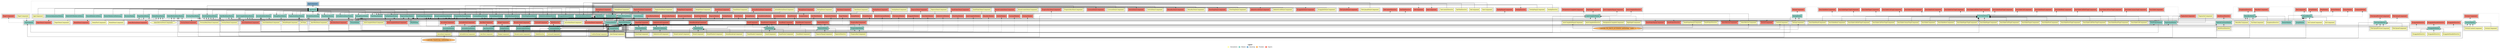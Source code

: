 digraph dependencies { node [shape="rect", style="filled", colorscheme=set312]; ranksep=0.4; compound=false; remincross=true; splines=true; splines=ortho; rankdir=LR; rankdir=TB; rankdir=BT; label=<<table BORDER="0"> <tr> <td colspan="5" align="center"><b>Legend</b></td> </tr> <tr> <td> <table BORDER="0"> <tr> <td bgcolor="#ffffb3" width="20"></td> <td>  Declarations</td> </tr> </table> </td> <td> <table BORDER="0"> <tr> <td bgcolor="#8dd3c7" width="20"></td> <td>  Module</td> </tr> </table> </td> <td> <table BORDER="0"> <tr> <td bgcolor="#80b1d3" width="20"></td> <td>  Bootstrap</td> </tr> </table> </td> <td> <table BORDER="0"> <tr> <td bgcolor="#fdb462" width="20"></td> <td>  Providers</td> </tr> </table> </td> <td> <table BORDER="0"> <tr> <td bgcolor="#fb8072" width="20"></td> <td>  Exports</td> </tr> </table> </td> </tr></table>>; ratio=compress; fontname="sans-serif";  subgraph "cluster_AppModule" { label=""; style="dotted";node [shape="folder", fillcolor=1]; subgraph cluster_AppModule_declarations { style="solid";node [style="filled", shape="rect"]; node [fillcolor=2]; "AppComponent"; }  "AppComponent" -> "AppModule" [style="solid", lhead="cluster_AppModule" ltail="cluster_AppModule_declarations"]; subgraph "cluster_AppModule_AppComponent_providers" { style="solid";  }    subgraph cluster_AppModule_imports { style="solid"; node [style="filled", fillcolor=1, shape="rect"];    "BrowserModule" [label="BrowserModule", shape="folder"];    "RouterModule.forRoot(args)" [label="RouterModule.forRoot(args)", shape="folder"];    "SharedModule.forRoot()" [label="SharedModule.forRoot()", shape="folder"];    "RebirthNGModule.forRoot()" [label="RebirthNGModule.forRoot()", shape="folder"];    "BrowserAnimationsModule" [label="BrowserAnimationsModule", shape="folder"];    "ModalDemoModule" [label="ModalDemoModule", shape="folder"];    "DialogDemoModule" [label="DialogDemoModule", shape="folder"];    "PagerDemoModule" [label="PagerDemoModule", shape="folder"];    "PaginationDemoModule" [label="PaginationDemoModule", shape="folder"];    "AlertBoxDemoModule" [label="AlertBoxDemoModule", shape="folder"];    "BadgeDemoModule" [label="BadgeDemoModule", shape="folder"];    "PanelDemoModule" [label="PanelDemoModule", shape="folder"];    "AccordionDemoModule" [label="AccordionDemoModule", shape="folder"];    "ActionButtonDemoModule" [label="ActionButtonDemoModule", shape="folder"];    "RatingDemoModule" [label="RatingDemoModule", shape="folder"];    "TabsDemoModule" [label="TabsDemoModule", shape="folder"];    "TooltipDemoModule" [label="TooltipDemoModule", shape="folder"];    "PopoverDemoModule" [label="PopoverDemoModule", shape="folder"];    "DatePickerDemoModule" [label="DatePickerDemoModule", shape="folder"];    "BreadcrumbsDemoModule" [label="BreadcrumbsDemoModule", shape="folder"];    "ProgressBarDemoModule" [label="ProgressBarDemoModule", shape="folder"];    "SelectButtonDemoModule" [label="SelectButtonDemoModule", shape="folder"];    "OverlayDemoModule" [label="OverlayDemoModule", shape="folder"];    "CarouselDemoModule" [label="CarouselDemoModule", shape="folder"];    "SwitchDemoModule" [label="SwitchDemoModule", shape="folder"];    "MenuBarDemoModule" [label="MenuBarDemoModule", shape="folder"];    "AutoCompleteDemoModule" [label="AutoCompleteDemoModule", shape="folder"];    "FlowStepDemoModule" [label="FlowStepDemoModule", shape="folder"];    "DataTableDemoModule" [label="DataTableDemoModule", shape="folder"];    "InfiniteScrollDemoModule" [label="InfiniteScrollDemoModule", shape="folder"];    "DraggableDemoModule" [label="DraggableDemoModule", shape="folder"];    "FileUploadDemoModule" [label="FileUploadDemoModule", shape="folder"];   }    "BrowserModule" -> "AppModule" [lhead="cluster_AppModule", ltail="cluster_AppModule_imports"];    "RouterModule.forRoot(args)" -> "AppModule" [lhead="cluster_AppModule", ltail="cluster_AppModule_imports"];    "SharedModule.forRoot()" -> "AppModule" [lhead="cluster_AppModule", ltail="cluster_AppModule_imports"];    "RebirthNGModule.forRoot()" -> "AppModule" [lhead="cluster_AppModule", ltail="cluster_AppModule_imports"];    "BrowserAnimationsModule" -> "AppModule" [lhead="cluster_AppModule", ltail="cluster_AppModule_imports"];    "ModalDemoModule" -> "AppModule" [lhead="cluster_AppModule", ltail="cluster_AppModule_imports"];    "DialogDemoModule" -> "AppModule" [lhead="cluster_AppModule", ltail="cluster_AppModule_imports"];    "PagerDemoModule" -> "AppModule" [lhead="cluster_AppModule", ltail="cluster_AppModule_imports"];    "PaginationDemoModule" -> "AppModule" [lhead="cluster_AppModule", ltail="cluster_AppModule_imports"];    "AlertBoxDemoModule" -> "AppModule" [lhead="cluster_AppModule", ltail="cluster_AppModule_imports"];    "BadgeDemoModule" -> "AppModule" [lhead="cluster_AppModule", ltail="cluster_AppModule_imports"];    "PanelDemoModule" -> "AppModule" [lhead="cluster_AppModule", ltail="cluster_AppModule_imports"];    "AccordionDemoModule" -> "AppModule" [lhead="cluster_AppModule", ltail="cluster_AppModule_imports"];    "ActionButtonDemoModule" -> "AppModule" [lhead="cluster_AppModule", ltail="cluster_AppModule_imports"];    "RatingDemoModule" -> "AppModule" [lhead="cluster_AppModule", ltail="cluster_AppModule_imports"];    "TabsDemoModule" -> "AppModule" [lhead="cluster_AppModule", ltail="cluster_AppModule_imports"];    "TooltipDemoModule" -> "AppModule" [lhead="cluster_AppModule", ltail="cluster_AppModule_imports"];    "PopoverDemoModule" -> "AppModule" [lhead="cluster_AppModule", ltail="cluster_AppModule_imports"];    "DatePickerDemoModule" -> "AppModule" [lhead="cluster_AppModule", ltail="cluster_AppModule_imports"];    "BreadcrumbsDemoModule" -> "AppModule" [lhead="cluster_AppModule", ltail="cluster_AppModule_imports"];    "ProgressBarDemoModule" -> "AppModule" [lhead="cluster_AppModule", ltail="cluster_AppModule_imports"];    "SelectButtonDemoModule" -> "AppModule" [lhead="cluster_AppModule", ltail="cluster_AppModule_imports"];    "OverlayDemoModule" -> "AppModule" [lhead="cluster_AppModule", ltail="cluster_AppModule_imports"];    "CarouselDemoModule" -> "AppModule" [lhead="cluster_AppModule", ltail="cluster_AppModule_imports"];    "SwitchDemoModule" -> "AppModule" [lhead="cluster_AppModule", ltail="cluster_AppModule_imports"];    "MenuBarDemoModule" -> "AppModule" [lhead="cluster_AppModule", ltail="cluster_AppModule_imports"];    "AutoCompleteDemoModule" -> "AppModule" [lhead="cluster_AppModule", ltail="cluster_AppModule_imports"];    "FlowStepDemoModule" -> "AppModule" [lhead="cluster_AppModule", ltail="cluster_AppModule_imports"];    "DataTableDemoModule" -> "AppModule" [lhead="cluster_AppModule", ltail="cluster_AppModule_imports"];    "InfiniteScrollDemoModule" -> "AppModule" [lhead="cluster_AppModule", ltail="cluster_AppModule_imports"];    "DraggableDemoModule" -> "AppModule" [lhead="cluster_AppModule", ltail="cluster_AppModule_imports"];    "FileUploadDemoModule" -> "AppModule" [lhead="cluster_AppModule", ltail="cluster_AppModule_imports"];     subgraph cluster_AppModule_exports { style="solid";node [style="filled", fillcolor=4, shape="rect"];}    subgraph cluster_AppModule_bootstrap { style="solid"; node [style="filled", fillcolor=5, shape="rect"];  "AppComponent " [label="AppComponent ", shape="rect"]  }  "AppModule" -> "AppComponent " [style="dotted", lhead="cluster_AppModule_bootstrap" ltail="cluster_AppModule"];    subgraph cluster_AppModule_providers { style="solid"; node [style="filled", fillcolor=6, shape="rect"];   }     }  subgraph "cluster_AccordionDemoModule" { label=""; style="dotted";node [shape="folder", fillcolor=1]; subgraph cluster_AccordionDemoModule_declarations { style="solid";node [style="filled", shape="rect"]; node [fillcolor=2]; "AccordionDemoComponent"; }  "AccordionDemoComponent" -> "AccordionDemoModule" [style="solid", lhead="cluster_AccordionDemoModule" ltail="cluster_AccordionDemoModule_declarations"]; subgraph "cluster_AccordionDemoModule_AccordionDemoComponent_providers" { style="solid";  }    subgraph cluster_AccordionDemoModule_imports { style="solid"; node [style="filled", fillcolor=1, shape="rect"];    "CommonModule" [label="CommonModule", shape="folder"];    "RebirthNGModule" [label="RebirthNGModule", shape="folder"];   }    "CommonModule" -> "AccordionDemoModule" [lhead="cluster_AccordionDemoModule", ltail="cluster_AccordionDemoModule_imports"];    "RebirthNGModule" -> "AccordionDemoModule" [lhead="cluster_AccordionDemoModule", ltail="cluster_AccordionDemoModule_imports"];     subgraph cluster_AccordionDemoModule_exports { style="solid";node [style="filled", fillcolor=4, shape="rect"];"AccordionDemoComponent " [label="AccordionDemoComponent ", shape="rect"]}  "AccordionDemoModule" -> "AccordionDemoComponent " [style="dashed", ltail="cluster_AccordionDemoModule" lhead="cluster_AccordionDemoModule_exports"];    subgraph cluster_AccordionDemoModule_bootstrap { style="solid"; node [style="filled", fillcolor=5, shape="rect"];  }    subgraph cluster_AccordionDemoModule_providers { style="solid"; node [style="filled", fillcolor=6, shape="rect"];   }     }  subgraph "cluster_ActionButtonDemoModule" { label=""; style="dotted";node [shape="folder", fillcolor=1]; subgraph cluster_ActionButtonDemoModule_declarations { style="solid";node [style="filled", shape="rect"]; node [fillcolor=2]; "ActionButtonDemoComponent"; }  "ActionButtonDemoComponent" -> "ActionButtonDemoModule" [style="solid", lhead="cluster_ActionButtonDemoModule" ltail="cluster_ActionButtonDemoModule_declarations"]; subgraph "cluster_ActionButtonDemoModule_ActionButtonDemoComponent_providers" { style="solid";  }    subgraph cluster_ActionButtonDemoModule_imports { style="solid"; node [style="filled", fillcolor=1, shape="rect"];    "CommonModule" [label="CommonModule", shape="folder"];    "RebirthNGModule" [label="RebirthNGModule", shape="folder"];   }    "CommonModule" -> "ActionButtonDemoModule" [lhead="cluster_ActionButtonDemoModule", ltail="cluster_ActionButtonDemoModule_imports"];    "RebirthNGModule" -> "ActionButtonDemoModule" [lhead="cluster_ActionButtonDemoModule", ltail="cluster_ActionButtonDemoModule_imports"];     subgraph cluster_ActionButtonDemoModule_exports { style="solid";node [style="filled", fillcolor=4, shape="rect"];"ActionButtonDemoComponent " [label="ActionButtonDemoComponent ", shape="rect"]}  "ActionButtonDemoModule" -> "ActionButtonDemoComponent " [style="dashed", ltail="cluster_ActionButtonDemoModule" lhead="cluster_ActionButtonDemoModule_exports"];    subgraph cluster_ActionButtonDemoModule_bootstrap { style="solid"; node [style="filled", fillcolor=5, shape="rect"];  }    subgraph cluster_ActionButtonDemoModule_providers { style="solid"; node [style="filled", fillcolor=6, shape="rect"];   }     }  subgraph "cluster_AlertBoxDemoModule" { label=""; style="dotted";node [shape="folder", fillcolor=1]; subgraph cluster_AlertBoxDemoModule_declarations { style="solid";node [style="filled", shape="rect"]; node [fillcolor=2]; "AlertBoxDemoComponent"; }  "AlertBoxDemoComponent" -> "AlertBoxDemoModule" [style="solid", lhead="cluster_AlertBoxDemoModule" ltail="cluster_AlertBoxDemoModule_declarations"]; subgraph "cluster_AlertBoxDemoModule_AlertBoxDemoComponent_providers" { style="solid";  }    subgraph cluster_AlertBoxDemoModule_imports { style="solid"; node [style="filled", fillcolor=1, shape="rect"];    "CommonModule" [label="CommonModule", shape="folder"];    "FormsModule" [label="FormsModule", shape="folder"];    "RebirthNGModule" [label="RebirthNGModule", shape="folder"];   }    "CommonModule" -> "AlertBoxDemoModule" [lhead="cluster_AlertBoxDemoModule", ltail="cluster_AlertBoxDemoModule_imports"];    "FormsModule" -> "AlertBoxDemoModule" [lhead="cluster_AlertBoxDemoModule", ltail="cluster_AlertBoxDemoModule_imports"];    "RebirthNGModule" -> "AlertBoxDemoModule" [lhead="cluster_AlertBoxDemoModule", ltail="cluster_AlertBoxDemoModule_imports"];     subgraph cluster_AlertBoxDemoModule_exports { style="solid";node [style="filled", fillcolor=4, shape="rect"];"AlertBoxDemoComponent " [label="AlertBoxDemoComponent ", shape="rect"]}  "AlertBoxDemoModule" -> "AlertBoxDemoComponent " [style="dashed", ltail="cluster_AlertBoxDemoModule" lhead="cluster_AlertBoxDemoModule_exports"];    subgraph cluster_AlertBoxDemoModule_bootstrap { style="solid"; node [style="filled", fillcolor=5, shape="rect"];  }    subgraph cluster_AlertBoxDemoModule_providers { style="solid"; node [style="filled", fillcolor=6, shape="rect"];   }     }  subgraph "cluster_AutoCompleteDemoModule" { label=""; style="dotted";node [shape="folder", fillcolor=1]; subgraph cluster_AutoCompleteDemoModule_declarations { style="solid";node [style="filled", shape="rect"]; node [fillcolor=2]; "AutoCompleteDemoComponent"; }  "AutoCompleteDemoComponent" -> "AutoCompleteDemoModule" [style="solid", lhead="cluster_AutoCompleteDemoModule" ltail="cluster_AutoCompleteDemoModule_declarations"]; subgraph "cluster_AutoCompleteDemoModule_AutoCompleteDemoComponent_providers" { style="solid";  }    subgraph cluster_AutoCompleteDemoModule_imports { style="solid"; node [style="filled", fillcolor=1, shape="rect"];    "CommonModule" [label="CommonModule", shape="folder"];    "RebirthNGModule" [label="RebirthNGModule", shape="folder"];    "FormsModule" [label="FormsModule", shape="folder"];    "HttpModule" [label="HttpModule", shape="folder"];   }    "CommonModule" -> "AutoCompleteDemoModule" [lhead="cluster_AutoCompleteDemoModule", ltail="cluster_AutoCompleteDemoModule_imports"];    "RebirthNGModule" -> "AutoCompleteDemoModule" [lhead="cluster_AutoCompleteDemoModule", ltail="cluster_AutoCompleteDemoModule_imports"];    "FormsModule" -> "AutoCompleteDemoModule" [lhead="cluster_AutoCompleteDemoModule", ltail="cluster_AutoCompleteDemoModule_imports"];    "HttpModule" -> "AutoCompleteDemoModule" [lhead="cluster_AutoCompleteDemoModule", ltail="cluster_AutoCompleteDemoModule_imports"];     subgraph cluster_AutoCompleteDemoModule_exports { style="solid";node [style="filled", fillcolor=4, shape="rect"];"AutoCompleteDemoComponent " [label="AutoCompleteDemoComponent ", shape="rect"]}  "AutoCompleteDemoModule" -> "AutoCompleteDemoComponent " [style="dashed", ltail="cluster_AutoCompleteDemoModule" lhead="cluster_AutoCompleteDemoModule_exports"];    subgraph cluster_AutoCompleteDemoModule_bootstrap { style="solid"; node [style="filled", fillcolor=5, shape="rect"];  }    subgraph cluster_AutoCompleteDemoModule_providers { style="solid"; node [style="filled", fillcolor=6, shape="rect"];   }     }  subgraph "cluster_BadgeDemoModule" { label=""; style="dotted";node [shape="folder", fillcolor=1]; subgraph cluster_BadgeDemoModule_declarations { style="solid";node [style="filled", shape="rect"]; node [fillcolor=2]; "BadgeDemoComponent"; }  "BadgeDemoComponent" -> "BadgeDemoModule" [style="solid", lhead="cluster_BadgeDemoModule" ltail="cluster_BadgeDemoModule_declarations"]; subgraph "cluster_BadgeDemoModule_BadgeDemoComponent_providers" { style="solid";  }    subgraph cluster_BadgeDemoModule_imports { style="solid"; node [style="filled", fillcolor=1, shape="rect"];    "CommonModule" [label="CommonModule", shape="folder"];    "RebirthNGModule" [label="RebirthNGModule", shape="folder"];   }    "CommonModule" -> "BadgeDemoModule" [lhead="cluster_BadgeDemoModule", ltail="cluster_BadgeDemoModule_imports"];    "RebirthNGModule" -> "BadgeDemoModule" [lhead="cluster_BadgeDemoModule", ltail="cluster_BadgeDemoModule_imports"];     subgraph cluster_BadgeDemoModule_exports { style="solid";node [style="filled", fillcolor=4, shape="rect"];"BadgeDemoComponent " [label="BadgeDemoComponent ", shape="rect"]}  "BadgeDemoModule" -> "BadgeDemoComponent " [style="dashed", ltail="cluster_BadgeDemoModule" lhead="cluster_BadgeDemoModule_exports"];    subgraph cluster_BadgeDemoModule_bootstrap { style="solid"; node [style="filled", fillcolor=5, shape="rect"];  }    subgraph cluster_BadgeDemoModule_providers { style="solid"; node [style="filled", fillcolor=6, shape="rect"];   }     }  subgraph "cluster_BreadcrumbsDemoModule" { label=""; style="dotted";node [shape="folder", fillcolor=1]; subgraph cluster_BreadcrumbsDemoModule_declarations { style="solid";node [style="filled", shape="rect"]; node [fillcolor=2]; "BreadcrumbsDemoComponent"; }  "BreadcrumbsDemoComponent" -> "BreadcrumbsDemoModule" [style="solid", lhead="cluster_BreadcrumbsDemoModule" ltail="cluster_BreadcrumbsDemoModule_declarations"]; subgraph "cluster_BreadcrumbsDemoModule_BreadcrumbsDemoComponent_providers" { style="solid";  }    subgraph cluster_BreadcrumbsDemoModule_imports { style="solid"; node [style="filled", fillcolor=1, shape="rect"];    "CommonModule" [label="CommonModule", shape="folder"];    "RebirthNGModule" [label="RebirthNGModule", shape="folder"];   }    "CommonModule" -> "BreadcrumbsDemoModule" [lhead="cluster_BreadcrumbsDemoModule", ltail="cluster_BreadcrumbsDemoModule_imports"];    "RebirthNGModule" -> "BreadcrumbsDemoModule" [lhead="cluster_BreadcrumbsDemoModule", ltail="cluster_BreadcrumbsDemoModule_imports"];     subgraph cluster_BreadcrumbsDemoModule_exports { style="solid";node [style="filled", fillcolor=4, shape="rect"];"BreadcrumbsDemoComponent " [label="BreadcrumbsDemoComponent ", shape="rect"]}  "BreadcrumbsDemoModule" -> "BreadcrumbsDemoComponent " [style="dashed", ltail="cluster_BreadcrumbsDemoModule" lhead="cluster_BreadcrumbsDemoModule_exports"];    subgraph cluster_BreadcrumbsDemoModule_bootstrap { style="solid"; node [style="filled", fillcolor=5, shape="rect"];  }    subgraph cluster_BreadcrumbsDemoModule_providers { style="solid"; node [style="filled", fillcolor=6, shape="rect"];   }     }  subgraph "cluster_CarouselDemoModule" { label=""; style="dotted";node [shape="folder", fillcolor=1]; subgraph cluster_CarouselDemoModule_declarations { style="solid";node [style="filled", shape="rect"]; node [fillcolor=2]; "CarouselDemoComponent"; }  "CarouselDemoComponent" -> "CarouselDemoModule" [style="solid", lhead="cluster_CarouselDemoModule" ltail="cluster_CarouselDemoModule_declarations"]; subgraph "cluster_CarouselDemoModule_CarouselDemoComponent_providers" { style="solid";  }    subgraph cluster_CarouselDemoModule_imports { style="solid"; node [style="filled", fillcolor=1, shape="rect"];    "CommonModule" [label="CommonModule", shape="folder"];    "RebirthNGModule" [label="RebirthNGModule", shape="folder"];   }    "CommonModule" -> "CarouselDemoModule" [lhead="cluster_CarouselDemoModule", ltail="cluster_CarouselDemoModule_imports"];    "RebirthNGModule" -> "CarouselDemoModule" [lhead="cluster_CarouselDemoModule", ltail="cluster_CarouselDemoModule_imports"];     subgraph cluster_CarouselDemoModule_exports { style="solid";node [style="filled", fillcolor=4, shape="rect"];"CarouselDemoComponent " [label="CarouselDemoComponent ", shape="rect"]}  "CarouselDemoModule" -> "CarouselDemoComponent " [style="dashed", ltail="cluster_CarouselDemoModule" lhead="cluster_CarouselDemoModule_exports"];    subgraph cluster_CarouselDemoModule_bootstrap { style="solid"; node [style="filled", fillcolor=5, shape="rect"];  }    subgraph cluster_CarouselDemoModule_providers { style="solid"; node [style="filled", fillcolor=6, shape="rect"];   }     }  subgraph "cluster_DataTableDemoModule" { label=""; style="dotted";node [shape="folder", fillcolor=1]; subgraph cluster_DataTableDemoModule_declarations { style="solid";node [style="filled", shape="rect"]; node [fillcolor=2]; "DataTableDemoComponent"; node [fillcolor=2]; "AVGPipe"; node [fillcolor=2]; "ModalPeopleComponent"; }  "DataTableDemoComponent" -> "DataTableDemoModule" [style="solid", lhead="cluster_DataTableDemoModule" ltail="cluster_DataTableDemoModule_declarations"]; subgraph "cluster_DataTableDemoModule_DataTableDemoComponent_providers" { style="solid";  }  "AVGPipe" -> "DataTableDemoModule" [style="solid", lhead="cluster_DataTableDemoModule" ltail="cluster_DataTableDemoModule_declarations"]; subgraph "cluster_DataTableDemoModule_AVGPipe_providers" { style="solid";  }  "ModalPeopleComponent" -> "DataTableDemoModule" [style="solid", lhead="cluster_DataTableDemoModule" ltail="cluster_DataTableDemoModule_declarations"]; subgraph "cluster_DataTableDemoModule_ModalPeopleComponent_providers" { style="solid";  }    subgraph cluster_DataTableDemoModule_imports { style="solid"; node [style="filled", fillcolor=1, shape="rect"];    "CommonModule" [label="CommonModule", shape="folder"];    "RebirthNGModule" [label="RebirthNGModule", shape="folder"];    "FormsModule" [label="FormsModule", shape="folder"];   }    "CommonModule" -> "DataTableDemoModule" [lhead="cluster_DataTableDemoModule", ltail="cluster_DataTableDemoModule_imports"];    "RebirthNGModule" -> "DataTableDemoModule" [lhead="cluster_DataTableDemoModule", ltail="cluster_DataTableDemoModule_imports"];    "FormsModule" -> "DataTableDemoModule" [lhead="cluster_DataTableDemoModule", ltail="cluster_DataTableDemoModule_imports"];     subgraph cluster_DataTableDemoModule_exports { style="solid";node [style="filled", fillcolor=4, shape="rect"];"DataTableDemoComponent " [label="DataTableDemoComponent ", shape="rect"]}  "DataTableDemoModule" -> "DataTableDemoComponent " [style="dashed", ltail="cluster_DataTableDemoModule" lhead="cluster_DataTableDemoModule_exports"];    subgraph cluster_DataTableDemoModule_bootstrap { style="solid"; node [style="filled", fillcolor=5, shape="rect"];  }    subgraph cluster_DataTableDemoModule_providers { style="solid"; node [style="filled", fillcolor=6, shape="rect"];   }     }  subgraph "cluster_DatePickerDemoModule" { label=""; style="dotted";node [shape="folder", fillcolor=1]; subgraph cluster_DatePickerDemoModule_declarations { style="solid";node [style="filled", shape="rect"]; node [fillcolor=2]; "DatePickerDemoComponent"; }  "DatePickerDemoComponent" -> "DatePickerDemoModule" [style="solid", lhead="cluster_DatePickerDemoModule" ltail="cluster_DatePickerDemoModule_declarations"]; subgraph "cluster_DatePickerDemoModule_DatePickerDemoComponent_providers" { style="solid";  }    subgraph cluster_DatePickerDemoModule_imports { style="solid"; node [style="filled", fillcolor=1, shape="rect"];    "CommonModule" [label="CommonModule", shape="folder"];    "FormsModule" [label="FormsModule", shape="folder"];    "RebirthNGModule" [label="RebirthNGModule", shape="folder"];   }    "CommonModule" -> "DatePickerDemoModule" [lhead="cluster_DatePickerDemoModule", ltail="cluster_DatePickerDemoModule_imports"];    "FormsModule" -> "DatePickerDemoModule" [lhead="cluster_DatePickerDemoModule", ltail="cluster_DatePickerDemoModule_imports"];    "RebirthNGModule" -> "DatePickerDemoModule" [lhead="cluster_DatePickerDemoModule", ltail="cluster_DatePickerDemoModule_imports"];     subgraph cluster_DatePickerDemoModule_exports { style="solid";node [style="filled", fillcolor=4, shape="rect"];"DatePickerDemoComponent " [label="DatePickerDemoComponent ", shape="rect"]}  "DatePickerDemoModule" -> "DatePickerDemoComponent " [style="dashed", ltail="cluster_DatePickerDemoModule" lhead="cluster_DatePickerDemoModule_exports"];    subgraph cluster_DatePickerDemoModule_bootstrap { style="solid"; node [style="filled", fillcolor=5, shape="rect"];  }    subgraph cluster_DatePickerDemoModule_providers { style="solid"; node [style="filled", fillcolor=6, shape="rect"];   }     }  subgraph "cluster_DialogDemoModule" { label=""; style="dotted";node [shape="folder", fillcolor=1]; subgraph cluster_DialogDemoModule_declarations { style="solid";node [style="filled", shape="rect"]; node [fillcolor=2]; "DialogDemoComponent"; }  "DialogDemoComponent" -> "DialogDemoModule" [style="solid", lhead="cluster_DialogDemoModule" ltail="cluster_DialogDemoModule_declarations"]; subgraph "cluster_DialogDemoModule_DialogDemoComponent_providers" { style="solid";  }    subgraph cluster_DialogDemoModule_imports { style="solid"; node [style="filled", fillcolor=1, shape="rect"];    "RebirthNGModule" [label="RebirthNGModule", shape="folder"];   }    "RebirthNGModule" -> "DialogDemoModule" [lhead="cluster_DialogDemoModule", ltail="cluster_DialogDemoModule_imports"];     subgraph cluster_DialogDemoModule_exports { style="solid";node [style="filled", fillcolor=4, shape="rect"];"DialogDemoComponent " [label="DialogDemoComponent ", shape="rect"]}  "DialogDemoModule" -> "DialogDemoComponent " [style="dashed", ltail="cluster_DialogDemoModule" lhead="cluster_DialogDemoModule_exports"];    subgraph cluster_DialogDemoModule_bootstrap { style="solid"; node [style="filled", fillcolor=5, shape="rect"];  }    subgraph cluster_DialogDemoModule_providers { style="solid"; node [style="filled", fillcolor=6, shape="rect"];   }     }  subgraph "cluster_DraggableDemoModule" { label=""; style="dotted";node [shape="folder", fillcolor=1]; subgraph cluster_DraggableDemoModule_declarations { style="solid";node [style="filled", shape="rect"]; node [fillcolor=2]; "DraggableDemoComponent"; }  "DraggableDemoComponent" -> "DraggableDemoModule" [style="solid", lhead="cluster_DraggableDemoModule" ltail="cluster_DraggableDemoModule_declarations"]; subgraph "cluster_DraggableDemoModule_DraggableDemoComponent_providers" { style="solid";  }    subgraph cluster_DraggableDemoModule_imports { style="solid"; node [style="filled", fillcolor=1, shape="rect"];    "CommonModule" [label="CommonModule", shape="folder"];    "RebirthNGModule" [label="RebirthNGModule", shape="folder"];   }    "CommonModule" -> "DraggableDemoModule" [lhead="cluster_DraggableDemoModule", ltail="cluster_DraggableDemoModule_imports"];    "RebirthNGModule" -> "DraggableDemoModule" [lhead="cluster_DraggableDemoModule", ltail="cluster_DraggableDemoModule_imports"];     subgraph cluster_DraggableDemoModule_exports { style="solid";node [style="filled", fillcolor=4, shape="rect"];"DraggableDemoComponent " [label="DraggableDemoComponent ", shape="rect"]}  "DraggableDemoModule" -> "DraggableDemoComponent " [style="dashed", ltail="cluster_DraggableDemoModule" lhead="cluster_DraggableDemoModule_exports"];    subgraph cluster_DraggableDemoModule_bootstrap { style="solid"; node [style="filled", fillcolor=5, shape="rect"];  }    subgraph cluster_DraggableDemoModule_providers { style="solid"; node [style="filled", fillcolor=6, shape="rect"];   }     }  subgraph "cluster_FileUploadDemoModule" { label=""; style="dotted";node [shape="folder", fillcolor=1]; subgraph cluster_FileUploadDemoModule_declarations { style="solid";node [style="filled", shape="rect"]; node [fillcolor=2]; "FileUploadDemoComponent"; }  "FileUploadDemoComponent" -> "FileUploadDemoModule" [style="solid", lhead="cluster_FileUploadDemoModule" ltail="cluster_FileUploadDemoModule_declarations"]; subgraph "cluster_FileUploadDemoModule_FileUploadDemoComponent_providers" { style="solid";  }    subgraph cluster_FileUploadDemoModule_imports { style="solid"; node [style="filled", fillcolor=1, shape="rect"];    "CommonModule" [label="CommonModule", shape="folder"];    "RebirthNGModule" [label="RebirthNGModule", shape="folder"];   }    "CommonModule" -> "FileUploadDemoModule" [lhead="cluster_FileUploadDemoModule", ltail="cluster_FileUploadDemoModule_imports"];    "RebirthNGModule" -> "FileUploadDemoModule" [lhead="cluster_FileUploadDemoModule", ltail="cluster_FileUploadDemoModule_imports"];     subgraph cluster_FileUploadDemoModule_exports { style="solid";node [style="filled", fillcolor=4, shape="rect"];"FileUploadDemoComponent " [label="FileUploadDemoComponent ", shape="rect"]}  "FileUploadDemoModule" -> "FileUploadDemoComponent " [style="dashed", ltail="cluster_FileUploadDemoModule" lhead="cluster_FileUploadDemoModule_exports"];    subgraph cluster_FileUploadDemoModule_bootstrap { style="solid"; node [style="filled", fillcolor=5, shape="rect"];  }    subgraph cluster_FileUploadDemoModule_providers { style="solid"; node [style="filled", fillcolor=6, shape="rect"];   }     }  subgraph "cluster_FlowStepDemoModule" { label=""; style="dotted";node [shape="folder", fillcolor=1]; subgraph cluster_FlowStepDemoModule_declarations { style="solid";node [style="filled", shape="rect"]; node [fillcolor=2]; "FlowStepDemoComponent"; }  "FlowStepDemoComponent" -> "FlowStepDemoModule" [style="solid", lhead="cluster_FlowStepDemoModule" ltail="cluster_FlowStepDemoModule_declarations"]; subgraph "cluster_FlowStepDemoModule_FlowStepDemoComponent_providers" { style="solid";  }    subgraph cluster_FlowStepDemoModule_imports { style="solid"; node [style="filled", fillcolor=1, shape="rect"];    "CommonModule" [label="CommonModule", shape="folder"];    "RebirthNGModule" [label="RebirthNGModule", shape="folder"];   }    "CommonModule" -> "FlowStepDemoModule" [lhead="cluster_FlowStepDemoModule", ltail="cluster_FlowStepDemoModule_imports"];    "RebirthNGModule" -> "FlowStepDemoModule" [lhead="cluster_FlowStepDemoModule", ltail="cluster_FlowStepDemoModule_imports"];     subgraph cluster_FlowStepDemoModule_exports { style="solid";node [style="filled", fillcolor=4, shape="rect"];"FlowStepDemoComponent " [label="FlowStepDemoComponent ", shape="rect"]}  "FlowStepDemoModule" -> "FlowStepDemoComponent " [style="dashed", ltail="cluster_FlowStepDemoModule" lhead="cluster_FlowStepDemoModule_exports"];    subgraph cluster_FlowStepDemoModule_bootstrap { style="solid"; node [style="filled", fillcolor=5, shape="rect"];  }    subgraph cluster_FlowStepDemoModule_providers { style="solid"; node [style="filled", fillcolor=6, shape="rect"];   }     }  subgraph "cluster_InfiniteScrollDemoModule" { label=""; style="dotted";node [shape="folder", fillcolor=1]; subgraph cluster_InfiniteScrollDemoModule_declarations { style="solid";node [style="filled", shape="rect"]; node [fillcolor=2]; "InfiniteScrollDemoComponent"; }  "InfiniteScrollDemoComponent" -> "InfiniteScrollDemoModule" [style="solid", lhead="cluster_InfiniteScrollDemoModule" ltail="cluster_InfiniteScrollDemoModule_declarations"]; subgraph "cluster_InfiniteScrollDemoModule_InfiniteScrollDemoComponent_providers" { style="solid";  }    subgraph cluster_InfiniteScrollDemoModule_imports { style="solid"; node [style="filled", fillcolor=1, shape="rect"];    "CommonModule" [label="CommonModule", shape="folder"];    "RebirthNGModule" [label="RebirthNGModule", shape="folder"];   }    "CommonModule" -> "InfiniteScrollDemoModule" [lhead="cluster_InfiniteScrollDemoModule", ltail="cluster_InfiniteScrollDemoModule_imports"];    "RebirthNGModule" -> "InfiniteScrollDemoModule" [lhead="cluster_InfiniteScrollDemoModule", ltail="cluster_InfiniteScrollDemoModule_imports"];     subgraph cluster_InfiniteScrollDemoModule_exports { style="solid";node [style="filled", fillcolor=4, shape="rect"];"InfiniteScrollDemoComponent " [label="InfiniteScrollDemoComponent ", shape="rect"]}  "InfiniteScrollDemoModule" -> "InfiniteScrollDemoComponent " [style="dashed", ltail="cluster_InfiniteScrollDemoModule" lhead="cluster_InfiniteScrollDemoModule_exports"];    subgraph cluster_InfiniteScrollDemoModule_bootstrap { style="solid"; node [style="filled", fillcolor=5, shape="rect"];  }    subgraph cluster_InfiniteScrollDemoModule_providers { style="solid"; node [style="filled", fillcolor=6, shape="rect"];   }     }  subgraph "cluster_MenuBarDemoModule" { label=""; style="dotted";node [shape="folder", fillcolor=1]; subgraph cluster_MenuBarDemoModule_declarations { style="solid";node [style="filled", shape="rect"]; node [fillcolor=2]; "MenuBarDemoComponent"; }  "MenuBarDemoComponent" -> "MenuBarDemoModule" [style="solid", lhead="cluster_MenuBarDemoModule" ltail="cluster_MenuBarDemoModule_declarations"]; subgraph "cluster_MenuBarDemoModule_MenuBarDemoComponent_providers" { style="solid";  }    subgraph cluster_MenuBarDemoModule_imports { style="solid"; node [style="filled", fillcolor=1, shape="rect"];    "CommonModule" [label="CommonModule", shape="folder"];    "RebirthNGModule" [label="RebirthNGModule", shape="folder"];    "FormsModule" [label="FormsModule", shape="folder"];   }    "CommonModule" -> "MenuBarDemoModule" [lhead="cluster_MenuBarDemoModule", ltail="cluster_MenuBarDemoModule_imports"];    "RebirthNGModule" -> "MenuBarDemoModule" [lhead="cluster_MenuBarDemoModule", ltail="cluster_MenuBarDemoModule_imports"];    "FormsModule" -> "MenuBarDemoModule" [lhead="cluster_MenuBarDemoModule", ltail="cluster_MenuBarDemoModule_imports"];     subgraph cluster_MenuBarDemoModule_exports { style="solid";node [style="filled", fillcolor=4, shape="rect"];"MenuBarDemoComponent " [label="MenuBarDemoComponent ", shape="rect"]}  "MenuBarDemoModule" -> "MenuBarDemoComponent " [style="dashed", ltail="cluster_MenuBarDemoModule" lhead="cluster_MenuBarDemoModule_exports"];    subgraph cluster_MenuBarDemoModule_bootstrap { style="solid"; node [style="filled", fillcolor=5, shape="rect"];  }    subgraph cluster_MenuBarDemoModule_providers { style="solid"; node [style="filled", fillcolor=6, shape="rect"];   }     }  subgraph "cluster_ModalDemoModule" { label=""; style="dotted";node [shape="folder", fillcolor=1]; subgraph cluster_ModalDemoModule_declarations { style="solid";node [style="filled", shape="rect"]; node [fillcolor=2]; "ModalDemoComponent"; node [fillcolor=2]; "ModalTestComponent"; }  "ModalDemoComponent" -> "ModalDemoModule" [style="solid", lhead="cluster_ModalDemoModule" ltail="cluster_ModalDemoModule_declarations"]; subgraph "cluster_ModalDemoModule_ModalDemoComponent_providers" { style="solid";  }  "ModalTestComponent" -> "ModalDemoModule" [style="solid", lhead="cluster_ModalDemoModule" ltail="cluster_ModalDemoModule_declarations"]; subgraph "cluster_ModalDemoModule_ModalTestComponent_providers" { style="solid";  }    subgraph cluster_ModalDemoModule_imports { style="solid"; node [style="filled", fillcolor=1, shape="rect"];    "CommonModule" [label="CommonModule", shape="folder"];    "FormsModule" [label="FormsModule", shape="folder"];   }    "CommonModule" -> "ModalDemoModule" [lhead="cluster_ModalDemoModule", ltail="cluster_ModalDemoModule_imports"];    "FormsModule" -> "ModalDemoModule" [lhead="cluster_ModalDemoModule", ltail="cluster_ModalDemoModule_imports"];     subgraph cluster_ModalDemoModule_exports { style="solid";node [style="filled", fillcolor=4, shape="rect"];"ModalDemoComponent " [label="ModalDemoComponent ", shape="rect"]}  "ModalDemoModule" -> "ModalDemoComponent " [style="dashed", ltail="cluster_ModalDemoModule" lhead="cluster_ModalDemoModule_exports"];    subgraph cluster_ModalDemoModule_bootstrap { style="solid"; node [style="filled", fillcolor=5, shape="rect"];  }    subgraph cluster_ModalDemoModule_providers { style="solid"; node [style="filled", fillcolor=6, shape="rect"];   }     }  subgraph "cluster_OverlayDemoModule" { label=""; style="dotted";node [shape="folder", fillcolor=1]; subgraph cluster_OverlayDemoModule_declarations { style="solid";node [style="filled", shape="rect"]; node [fillcolor=2]; "OverlayDemoComponent"; node [fillcolor=2]; "OverlayBodyDemoComponent"; }  "OverlayDemoComponent" -> "OverlayDemoModule" [style="solid", lhead="cluster_OverlayDemoModule" ltail="cluster_OverlayDemoModule_declarations"]; subgraph "cluster_OverlayDemoModule_OverlayDemoComponent_providers" { style="solid";  }  "OverlayBodyDemoComponent" -> "OverlayDemoModule" [style="solid", lhead="cluster_OverlayDemoModule" ltail="cluster_OverlayDemoModule_declarations"]; subgraph "cluster_OverlayDemoModule_OverlayBodyDemoComponent_providers" { style="solid";  }    subgraph cluster_OverlayDemoModule_imports { style="solid"; node [style="filled", fillcolor=1, shape="rect"];    "CommonModule" [label="CommonModule", shape="folder"];   }    "CommonModule" -> "OverlayDemoModule" [lhead="cluster_OverlayDemoModule", ltail="cluster_OverlayDemoModule_imports"];     subgraph cluster_OverlayDemoModule_exports { style="solid";node [style="filled", fillcolor=4, shape="rect"];"OverlayDemoComponent " [label="OverlayDemoComponent ", shape="rect"]}  "OverlayDemoModule" -> "OverlayDemoComponent " [style="dashed", ltail="cluster_OverlayDemoModule" lhead="cluster_OverlayDemoModule_exports"];    subgraph cluster_OverlayDemoModule_bootstrap { style="solid"; node [style="filled", fillcolor=5, shape="rect"];  }    subgraph cluster_OverlayDemoModule_providers { style="solid"; node [style="filled", fillcolor=6, shape="rect"];   }     }  subgraph "cluster_PagerDemoModule" { label=""; style="dotted";node [shape="folder", fillcolor=1]; subgraph cluster_PagerDemoModule_declarations { style="solid";node [style="filled", shape="rect"]; node [fillcolor=2]; "PagerDemoComponent"; }  "PagerDemoComponent" -> "PagerDemoModule" [style="solid", lhead="cluster_PagerDemoModule" ltail="cluster_PagerDemoModule_declarations"]; subgraph "cluster_PagerDemoModule_PagerDemoComponent_providers" { style="solid";  }    subgraph cluster_PagerDemoModule_imports { style="solid"; node [style="filled", fillcolor=1, shape="rect"];    "CommonModule" [label="CommonModule", shape="folder"];    "PagerModule" [label="PagerModule", shape="folder"];   }    "CommonModule" -> "PagerDemoModule" [lhead="cluster_PagerDemoModule", ltail="cluster_PagerDemoModule_imports"];    "PagerModule" -> "PagerDemoModule" [lhead="cluster_PagerDemoModule", ltail="cluster_PagerDemoModule_imports"];     subgraph cluster_PagerDemoModule_exports { style="solid";node [style="filled", fillcolor=4, shape="rect"];"PagerDemoComponent " [label="PagerDemoComponent ", shape="rect"]}  "PagerDemoModule" -> "PagerDemoComponent " [style="dashed", ltail="cluster_PagerDemoModule" lhead="cluster_PagerDemoModule_exports"];    subgraph cluster_PagerDemoModule_bootstrap { style="solid"; node [style="filled", fillcolor=5, shape="rect"];  }    subgraph cluster_PagerDemoModule_providers { style="solid"; node [style="filled", fillcolor=6, shape="rect"];   }     }  subgraph "cluster_PaginationDemoModule" { label=""; style="dotted";node [shape="folder", fillcolor=1]; subgraph cluster_PaginationDemoModule_declarations { style="solid";node [style="filled", shape="rect"]; node [fillcolor=2]; "PaginationDemoComponent"; }  "PaginationDemoComponent" -> "PaginationDemoModule" [style="solid", lhead="cluster_PaginationDemoModule" ltail="cluster_PaginationDemoModule_declarations"]; subgraph "cluster_PaginationDemoModule_PaginationDemoComponent_providers" { style="solid";  }    subgraph cluster_PaginationDemoModule_imports { style="solid"; node [style="filled", fillcolor=1, shape="rect"];    "CommonModule" [label="CommonModule", shape="folder"];    "RebirthNGModule" [label="RebirthNGModule", shape="folder"];   }    "CommonModule" -> "PaginationDemoModule" [lhead="cluster_PaginationDemoModule", ltail="cluster_PaginationDemoModule_imports"];    "RebirthNGModule" -> "PaginationDemoModule" [lhead="cluster_PaginationDemoModule", ltail="cluster_PaginationDemoModule_imports"];     subgraph cluster_PaginationDemoModule_exports { style="solid";node [style="filled", fillcolor=4, shape="rect"];"PaginationDemoComponent " [label="PaginationDemoComponent ", shape="rect"]}  "PaginationDemoModule" -> "PaginationDemoComponent " [style="dashed", ltail="cluster_PaginationDemoModule" lhead="cluster_PaginationDemoModule_exports"];    subgraph cluster_PaginationDemoModule_bootstrap { style="solid"; node [style="filled", fillcolor=5, shape="rect"];  }    subgraph cluster_PaginationDemoModule_providers { style="solid"; node [style="filled", fillcolor=6, shape="rect"];   }     }  subgraph "cluster_PanelDemoModule" { label=""; style="dotted";node [shape="folder", fillcolor=1]; subgraph cluster_PanelDemoModule_declarations { style="solid";node [style="filled", shape="rect"]; node [fillcolor=2]; "PanelDemoComponent"; }  "PanelDemoComponent" -> "PanelDemoModule" [style="solid", lhead="cluster_PanelDemoModule" ltail="cluster_PanelDemoModule_declarations"]; subgraph "cluster_PanelDemoModule_PanelDemoComponent_providers" { style="solid";  }    subgraph cluster_PanelDemoModule_imports { style="solid"; node [style="filled", fillcolor=1, shape="rect"];    "CommonModule" [label="CommonModule", shape="folder"];    "RebirthNGModule" [label="RebirthNGModule", shape="folder"];   }    "CommonModule" -> "PanelDemoModule" [lhead="cluster_PanelDemoModule", ltail="cluster_PanelDemoModule_imports"];    "RebirthNGModule" -> "PanelDemoModule" [lhead="cluster_PanelDemoModule", ltail="cluster_PanelDemoModule_imports"];     subgraph cluster_PanelDemoModule_exports { style="solid";node [style="filled", fillcolor=4, shape="rect"];"PanelDemoComponent " [label="PanelDemoComponent ", shape="rect"]}  "PanelDemoModule" -> "PanelDemoComponent " [style="dashed", ltail="cluster_PanelDemoModule" lhead="cluster_PanelDemoModule_exports"];    subgraph cluster_PanelDemoModule_bootstrap { style="solid"; node [style="filled", fillcolor=5, shape="rect"];  }    subgraph cluster_PanelDemoModule_providers { style="solid"; node [style="filled", fillcolor=6, shape="rect"];   }     }  subgraph "cluster_PopoverDemoModule" { label=""; style="dotted";node [shape="folder", fillcolor=1]; subgraph cluster_PopoverDemoModule_declarations { style="solid";node [style="filled", shape="rect"]; node [fillcolor=2]; "PopoverDemoComponent"; }  "PopoverDemoComponent" -> "PopoverDemoModule" [style="solid", lhead="cluster_PopoverDemoModule" ltail="cluster_PopoverDemoModule_declarations"]; subgraph "cluster_PopoverDemoModule_PopoverDemoComponent_providers" { style="solid";  }    subgraph cluster_PopoverDemoModule_imports { style="solid"; node [style="filled", fillcolor=1, shape="rect"];    "CommonModule" [label="CommonModule", shape="folder"];    "FormsModule" [label="FormsModule", shape="folder"];    "RebirthNGModule" [label="RebirthNGModule", shape="folder"];   }    "CommonModule" -> "PopoverDemoModule" [lhead="cluster_PopoverDemoModule", ltail="cluster_PopoverDemoModule_imports"];    "FormsModule" -> "PopoverDemoModule" [lhead="cluster_PopoverDemoModule", ltail="cluster_PopoverDemoModule_imports"];    "RebirthNGModule" -> "PopoverDemoModule" [lhead="cluster_PopoverDemoModule", ltail="cluster_PopoverDemoModule_imports"];     subgraph cluster_PopoverDemoModule_exports { style="solid";node [style="filled", fillcolor=4, shape="rect"];"PopoverDemoComponent " [label="PopoverDemoComponent ", shape="rect"]}  "PopoverDemoModule" -> "PopoverDemoComponent " [style="dashed", ltail="cluster_PopoverDemoModule" lhead="cluster_PopoverDemoModule_exports"];    subgraph cluster_PopoverDemoModule_bootstrap { style="solid"; node [style="filled", fillcolor=5, shape="rect"];  }    subgraph cluster_PopoverDemoModule_providers { style="solid"; node [style="filled", fillcolor=6, shape="rect"];   }     }  subgraph "cluster_ProgressBarDemoModule" { label=""; style="dotted";node [shape="folder", fillcolor=1]; subgraph cluster_ProgressBarDemoModule_declarations { style="solid";node [style="filled", shape="rect"]; node [fillcolor=2]; "ProgressBarDemoComponent"; }  "ProgressBarDemoComponent" -> "ProgressBarDemoModule" [style="solid", lhead="cluster_ProgressBarDemoModule" ltail="cluster_ProgressBarDemoModule_declarations"]; subgraph "cluster_ProgressBarDemoModule_ProgressBarDemoComponent_providers" { style="solid";  }    subgraph cluster_ProgressBarDemoModule_imports { style="solid"; node [style="filled", fillcolor=1, shape="rect"];    "CommonModule" [label="CommonModule", shape="folder"];    "FormsModule" [label="FormsModule", shape="folder"];    "RebirthNGModule" [label="RebirthNGModule", shape="folder"];   }    "CommonModule" -> "ProgressBarDemoModule" [lhead="cluster_ProgressBarDemoModule", ltail="cluster_ProgressBarDemoModule_imports"];    "FormsModule" -> "ProgressBarDemoModule" [lhead="cluster_ProgressBarDemoModule", ltail="cluster_ProgressBarDemoModule_imports"];    "RebirthNGModule" -> "ProgressBarDemoModule" [lhead="cluster_ProgressBarDemoModule", ltail="cluster_ProgressBarDemoModule_imports"];     subgraph cluster_ProgressBarDemoModule_exports { style="solid";node [style="filled", fillcolor=4, shape="rect"];"ProgressBarDemoComponent " [label="ProgressBarDemoComponent ", shape="rect"]}  "ProgressBarDemoModule" -> "ProgressBarDemoComponent " [style="dashed", ltail="cluster_ProgressBarDemoModule" lhead="cluster_ProgressBarDemoModule_exports"];    subgraph cluster_ProgressBarDemoModule_bootstrap { style="solid"; node [style="filled", fillcolor=5, shape="rect"];  }    subgraph cluster_ProgressBarDemoModule_providers { style="solid"; node [style="filled", fillcolor=6, shape="rect"];   }     }  subgraph "cluster_RatingDemoModule" { label=""; style="dotted";node [shape="folder", fillcolor=1]; subgraph cluster_RatingDemoModule_declarations { style="solid";node [style="filled", shape="rect"]; node [fillcolor=2]; "RatingDemoComponent"; }  "RatingDemoComponent" -> "RatingDemoModule" [style="solid", lhead="cluster_RatingDemoModule" ltail="cluster_RatingDemoModule_declarations"]; subgraph "cluster_RatingDemoModule_RatingDemoComponent_providers" { style="solid";  }    subgraph cluster_RatingDemoModule_imports { style="solid"; node [style="filled", fillcolor=1, shape="rect"];    "CommonModule" [label="CommonModule", shape="folder"];    "FormsModule" [label="FormsModule", shape="folder"];    "RebirthNGModule" [label="RebirthNGModule", shape="folder"];   }    "CommonModule" -> "RatingDemoModule" [lhead="cluster_RatingDemoModule", ltail="cluster_RatingDemoModule_imports"];    "FormsModule" -> "RatingDemoModule" [lhead="cluster_RatingDemoModule", ltail="cluster_RatingDemoModule_imports"];    "RebirthNGModule" -> "RatingDemoModule" [lhead="cluster_RatingDemoModule", ltail="cluster_RatingDemoModule_imports"];     subgraph cluster_RatingDemoModule_exports { style="solid";node [style="filled", fillcolor=4, shape="rect"];"RatingDemoComponent " [label="RatingDemoComponent ", shape="rect"]}  "RatingDemoModule" -> "RatingDemoComponent " [style="dashed", ltail="cluster_RatingDemoModule" lhead="cluster_RatingDemoModule_exports"];    subgraph cluster_RatingDemoModule_bootstrap { style="solid"; node [style="filled", fillcolor=5, shape="rect"];  }    subgraph cluster_RatingDemoModule_providers { style="solid"; node [style="filled", fillcolor=6, shape="rect"];   }     }  subgraph "cluster_SelectButtonDemoModule" { label=""; style="dotted";node [shape="folder", fillcolor=1]; subgraph cluster_SelectButtonDemoModule_declarations { style="solid";node [style="filled", shape="rect"]; node [fillcolor=2]; "SelectButtonDemoComponent"; }  "SelectButtonDemoComponent" -> "SelectButtonDemoModule" [style="solid", lhead="cluster_SelectButtonDemoModule" ltail="cluster_SelectButtonDemoModule_declarations"]; subgraph "cluster_SelectButtonDemoModule_SelectButtonDemoComponent_providers" { style="solid";  }    subgraph cluster_SelectButtonDemoModule_imports { style="solid"; node [style="filled", fillcolor=1, shape="rect"];    "CommonModule" [label="CommonModule", shape="folder"];    "FormsModule" [label="FormsModule", shape="folder"];    "RebirthNGModule" [label="RebirthNGModule", shape="folder"];   }    "CommonModule" -> "SelectButtonDemoModule" [lhead="cluster_SelectButtonDemoModule", ltail="cluster_SelectButtonDemoModule_imports"];    "FormsModule" -> "SelectButtonDemoModule" [lhead="cluster_SelectButtonDemoModule", ltail="cluster_SelectButtonDemoModule_imports"];    "RebirthNGModule" -> "SelectButtonDemoModule" [lhead="cluster_SelectButtonDemoModule", ltail="cluster_SelectButtonDemoModule_imports"];     subgraph cluster_SelectButtonDemoModule_exports { style="solid";node [style="filled", fillcolor=4, shape="rect"];"SelectButtonDemoComponent " [label="SelectButtonDemoComponent ", shape="rect"]}  "SelectButtonDemoModule" -> "SelectButtonDemoComponent " [style="dashed", ltail="cluster_SelectButtonDemoModule" lhead="cluster_SelectButtonDemoModule_exports"];    subgraph cluster_SelectButtonDemoModule_bootstrap { style="solid"; node [style="filled", fillcolor=5, shape="rect"];  }    subgraph cluster_SelectButtonDemoModule_providers { style="solid"; node [style="filled", fillcolor=6, shape="rect"];    "SelectButtonDemoComponent" [label="SelectButtonDemoComponent", shape="oval"];   }    "SelectButtonDemoComponent" -> "SelectButtonDemoModule" [lhead="cluster_SelectButtonDemoModule", ltail="cluster_SelectButtonDemoModule_providers"];     }  subgraph "cluster_SwitchDemoModule" { label=""; style="dotted";node [shape="folder", fillcolor=1]; subgraph cluster_SwitchDemoModule_declarations { style="solid";node [style="filled", shape="rect"]; node [fillcolor=2]; "SwitchDemoComponent"; }  "SwitchDemoComponent" -> "SwitchDemoModule" [style="solid", lhead="cluster_SwitchDemoModule" ltail="cluster_SwitchDemoModule_declarations"]; subgraph "cluster_SwitchDemoModule_SwitchDemoComponent_providers" { style="solid";  }    subgraph cluster_SwitchDemoModule_imports { style="solid"; node [style="filled", fillcolor=1, shape="rect"];    "CommonModule" [label="CommonModule", shape="folder"];    "RebirthNGModule" [label="RebirthNGModule", shape="folder"];    "FormsModule" [label="FormsModule", shape="folder"];   }    "CommonModule" -> "SwitchDemoModule" [lhead="cluster_SwitchDemoModule", ltail="cluster_SwitchDemoModule_imports"];    "RebirthNGModule" -> "SwitchDemoModule" [lhead="cluster_SwitchDemoModule", ltail="cluster_SwitchDemoModule_imports"];    "FormsModule" -> "SwitchDemoModule" [lhead="cluster_SwitchDemoModule", ltail="cluster_SwitchDemoModule_imports"];     subgraph cluster_SwitchDemoModule_exports { style="solid";node [style="filled", fillcolor=4, shape="rect"];"SwitchDemoComponent " [label="SwitchDemoComponent ", shape="rect"]}  "SwitchDemoModule" -> "SwitchDemoComponent " [style="dashed", ltail="cluster_SwitchDemoModule" lhead="cluster_SwitchDemoModule_exports"];    subgraph cluster_SwitchDemoModule_bootstrap { style="solid"; node [style="filled", fillcolor=5, shape="rect"];  }    subgraph cluster_SwitchDemoModule_providers { style="solid"; node [style="filled", fillcolor=6, shape="rect"];   }     }  subgraph "cluster_TabsDemoModule" { label=""; style="dotted";node [shape="folder", fillcolor=1]; subgraph cluster_TabsDemoModule_declarations { style="solid";node [style="filled", shape="rect"]; node [fillcolor=2]; "TabsDemoComponent"; }  "TabsDemoComponent" -> "TabsDemoModule" [style="solid", lhead="cluster_TabsDemoModule" ltail="cluster_TabsDemoModule_declarations"]; subgraph "cluster_TabsDemoModule_TabsDemoComponent_providers" { style="solid";  }    subgraph cluster_TabsDemoModule_imports { style="solid"; node [style="filled", fillcolor=1, shape="rect"];    "CommonModule" [label="CommonModule", shape="folder"];    "RebirthNGModule" [label="RebirthNGModule", shape="folder"];   }    "CommonModule" -> "TabsDemoModule" [lhead="cluster_TabsDemoModule", ltail="cluster_TabsDemoModule_imports"];    "RebirthNGModule" -> "TabsDemoModule" [lhead="cluster_TabsDemoModule", ltail="cluster_TabsDemoModule_imports"];     subgraph cluster_TabsDemoModule_exports { style="solid";node [style="filled", fillcolor=4, shape="rect"];"TabsDemoComponent " [label="TabsDemoComponent ", shape="rect"]}  "TabsDemoModule" -> "TabsDemoComponent " [style="dashed", ltail="cluster_TabsDemoModule" lhead="cluster_TabsDemoModule_exports"];    subgraph cluster_TabsDemoModule_bootstrap { style="solid"; node [style="filled", fillcolor=5, shape="rect"];  }    subgraph cluster_TabsDemoModule_providers { style="solid"; node [style="filled", fillcolor=6, shape="rect"];   }     }  subgraph "cluster_TooltipDemoModule" { label=""; style="dotted";node [shape="folder", fillcolor=1]; subgraph cluster_TooltipDemoModule_declarations { style="solid";node [style="filled", shape="rect"]; node [fillcolor=2]; "TooltipDemoComponent"; }  "TooltipDemoComponent" -> "TooltipDemoModule" [style="solid", lhead="cluster_TooltipDemoModule" ltail="cluster_TooltipDemoModule_declarations"]; subgraph "cluster_TooltipDemoModule_TooltipDemoComponent_providers" { style="solid";  }    subgraph cluster_TooltipDemoModule_imports { style="solid"; node [style="filled", fillcolor=1, shape="rect"];    "CommonModule" [label="CommonModule", shape="folder"];    "RebirthNGModule" [label="RebirthNGModule", shape="folder"];   }    "CommonModule" -> "TooltipDemoModule" [lhead="cluster_TooltipDemoModule", ltail="cluster_TooltipDemoModule_imports"];    "RebirthNGModule" -> "TooltipDemoModule" [lhead="cluster_TooltipDemoModule", ltail="cluster_TooltipDemoModule_imports"];     subgraph cluster_TooltipDemoModule_exports { style="solid";node [style="filled", fillcolor=4, shape="rect"];"TooltipDemoComponent " [label="TooltipDemoComponent ", shape="rect"]}  "TooltipDemoModule" -> "TooltipDemoComponent " [style="dashed", ltail="cluster_TooltipDemoModule" lhead="cluster_TooltipDemoModule_exports"];    subgraph cluster_TooltipDemoModule_bootstrap { style="solid"; node [style="filled", fillcolor=5, shape="rect"];  }    subgraph cluster_TooltipDemoModule_providers { style="solid"; node [style="filled", fillcolor=6, shape="rect"];   }     }  subgraph "cluster_AccordionModule" { label=""; style="dotted";node [shape="folder", fillcolor=1]; subgraph cluster_AccordionModule_declarations { style="solid";node [style="filled", shape="rect"]; node [fillcolor=2]; "AccordionComponent"; }  "AccordionComponent" -> "AccordionModule" [style="solid", lhead="cluster_AccordionModule" ltail="cluster_AccordionModule_declarations"]; subgraph "cluster_AccordionModule_AccordionComponent_providers" { style="solid";  node [fillcolor=6, shape="oval", style="filled"]; "{ provide: PanelGroup, useExisting:  }" -> "AccordionComponent" [lhead="cluster_AccordionModule_declarations" ltail="cluster_AccordionModule_AccordionComponent_providers"];  }    subgraph cluster_AccordionModule_imports { style="solid"; node [style="filled", fillcolor=1, shape="rect"];    "CommonModule" [label="CommonModule", shape="folder"];   }    "CommonModule" -> "AccordionModule" [lhead="cluster_AccordionModule", ltail="cluster_AccordionModule_imports"];     subgraph cluster_AccordionModule_exports { style="solid";node [style="filled", fillcolor=4, shape="rect"];"AccordionComponent " [label="AccordionComponent ", shape="rect"]}  "AccordionModule" -> "AccordionComponent " [style="dashed", ltail="cluster_AccordionModule" lhead="cluster_AccordionModule_exports"];    subgraph cluster_AccordionModule_bootstrap { style="solid"; node [style="filled", fillcolor=5, shape="rect"];  }    subgraph cluster_AccordionModule_providers { style="solid"; node [style="filled", fillcolor=6, shape="rect"];   }     }  subgraph "cluster_ActionButtonModule" { label=""; style="dotted";node [shape="folder", fillcolor=1]; subgraph cluster_ActionButtonModule_declarations { style="solid";node [style="filled", shape="rect"]; node [fillcolor=2]; "ActionButtonComponent"; }  "ActionButtonComponent" -> "ActionButtonModule" [style="solid", lhead="cluster_ActionButtonModule" ltail="cluster_ActionButtonModule_declarations"]; subgraph "cluster_ActionButtonModule_ActionButtonComponent_providers" { style="solid";  }    subgraph cluster_ActionButtonModule_imports { style="solid"; node [style="filled", fillcolor=1, shape="rect"];    "CommonModule" [label="CommonModule", shape="folder"];   }    "CommonModule" -> "ActionButtonModule" [lhead="cluster_ActionButtonModule", ltail="cluster_ActionButtonModule_imports"];     subgraph cluster_ActionButtonModule_exports { style="solid";node [style="filled", fillcolor=4, shape="rect"];"ActionButtonComponent " [label="ActionButtonComponent ", shape="rect"]}  "ActionButtonModule" -> "ActionButtonComponent " [style="dashed", ltail="cluster_ActionButtonModule" lhead="cluster_ActionButtonModule_exports"];    subgraph cluster_ActionButtonModule_bootstrap { style="solid"; node [style="filled", fillcolor=5, shape="rect"];  }    subgraph cluster_ActionButtonModule_providers { style="solid"; node [style="filled", fillcolor=6, shape="rect"];   }     }  subgraph "cluster_AlertBoxModule" { label=""; style="dotted";node [shape="folder", fillcolor=1]; subgraph cluster_AlertBoxModule_declarations { style="solid";node [style="filled", shape="rect"]; node [fillcolor=2]; "AlertBoxComponent"; }  "AlertBoxComponent" -> "AlertBoxModule" [style="solid", lhead="cluster_AlertBoxModule" ltail="cluster_AlertBoxModule_declarations"]; subgraph "cluster_AlertBoxModule_AlertBoxComponent_providers" { style="solid";  }    subgraph cluster_AlertBoxModule_imports { style="solid"; node [style="filled", fillcolor=1, shape="rect"];    "CommonModule" [label="CommonModule", shape="folder"];   }    "CommonModule" -> "AlertBoxModule" [lhead="cluster_AlertBoxModule", ltail="cluster_AlertBoxModule_imports"];     subgraph cluster_AlertBoxModule_exports { style="solid";node [style="filled", fillcolor=4, shape="rect"];"AlertBoxComponent " [label="AlertBoxComponent ", shape="rect"]}  "AlertBoxModule" -> "AlertBoxComponent " [style="dashed", ltail="cluster_AlertBoxModule" lhead="cluster_AlertBoxModule_exports"];    subgraph cluster_AlertBoxModule_bootstrap { style="solid"; node [style="filled", fillcolor=5, shape="rect"];  }    subgraph cluster_AlertBoxModule_providers { style="solid"; node [style="filled", fillcolor=6, shape="rect"];   }     }  subgraph "cluster_AutoCompleteModule" { label=""; style="dotted";node [shape="folder", fillcolor=1]; subgraph cluster_AutoCompleteModule_declarations { style="solid";node [style="filled", shape="rect"]; node [fillcolor=2]; "AutoCompleteDirective"; node [fillcolor=2]; "AutoCompletePopupComponent"; node [fillcolor=2]; "HightlightComponent"; node [fillcolor=2]; "MutipleAutoCompleteComponent"; }  "AutoCompleteDirective" -> "AutoCompleteModule" [style="solid", lhead="cluster_AutoCompleteModule" ltail="cluster_AutoCompleteModule_declarations"]; subgraph "cluster_AutoCompleteModule_AutoCompleteDirective_providers" { style="solid";  }  "AutoCompletePopupComponent" -> "AutoCompleteModule" [style="solid", lhead="cluster_AutoCompleteModule" ltail="cluster_AutoCompleteModule_declarations"]; subgraph "cluster_AutoCompleteModule_AutoCompletePopupComponent_providers" { style="solid";  node [fillcolor=6, shape="oval", style="filled"]; "{ provide: NG_VALUE_ACCESSOR, useExisting: , multi:  }" -> "AutoCompletePopupComponent" [lhead="cluster_AutoCompleteModule_declarations" ltail="cluster_AutoCompleteModule_AutoCompletePopupComponent_providers"];  }  "HightlightComponent" -> "AutoCompleteModule" [style="solid", lhead="cluster_AutoCompleteModule" ltail="cluster_AutoCompleteModule_declarations"]; subgraph "cluster_AutoCompleteModule_HightlightComponent_providers" { style="solid";  }  "MutipleAutoCompleteComponent" -> "AutoCompleteModule" [style="solid", lhead="cluster_AutoCompleteModule" ltail="cluster_AutoCompleteModule_declarations"]; subgraph "cluster_AutoCompleteModule_MutipleAutoCompleteComponent_providers" { style="solid";  }    subgraph cluster_AutoCompleteModule_imports { style="solid"; node [style="filled", fillcolor=1, shape="rect"];    "CommonModule" [label="CommonModule", shape="folder"];    "FormsModule" [label="FormsModule", shape="folder"];   }    "CommonModule" -> "AutoCompleteModule" [lhead="cluster_AutoCompleteModule", ltail="cluster_AutoCompleteModule_imports"];    "FormsModule" -> "AutoCompleteModule" [lhead="cluster_AutoCompleteModule", ltail="cluster_AutoCompleteModule_imports"];     subgraph cluster_AutoCompleteModule_exports { style="solid";node [style="filled", fillcolor=4, shape="rect"];"AutoCompleteDirective " [label="AutoCompleteDirective ", shape="rect"]"AutoCompletePopupComponent " [label="AutoCompletePopupComponent ", shape="rect"]"HightlightComponent " [label="HightlightComponent ", shape="rect"]"MutipleAutoCompleteComponent " [label="MutipleAutoCompleteComponent ", shape="rect"]}  "AutoCompleteModule" -> "AutoCompleteDirective " [style="dashed", ltail="cluster_AutoCompleteModule" lhead="cluster_AutoCompleteModule_exports"];  "AutoCompleteModule" -> "AutoCompletePopupComponent " [style="dashed", ltail="cluster_AutoCompleteModule" lhead="cluster_AutoCompleteModule_exports"];  "AutoCompleteModule" -> "HightlightComponent " [style="dashed", ltail="cluster_AutoCompleteModule" lhead="cluster_AutoCompleteModule_exports"];  "AutoCompleteModule" -> "MutipleAutoCompleteComponent " [style="dashed", ltail="cluster_AutoCompleteModule" lhead="cluster_AutoCompleteModule_exports"];    subgraph cluster_AutoCompleteModule_bootstrap { style="solid"; node [style="filled", fillcolor=5, shape="rect"];  }    subgraph cluster_AutoCompleteModule_providers { style="solid"; node [style="filled", fillcolor=6, shape="rect"];   }     }  subgraph "cluster_BadgeModule" { label=""; style="dotted";node [shape="folder", fillcolor=1]; subgraph cluster_BadgeModule_declarations { style="solid";node [style="filled", shape="rect"]; node [fillcolor=2]; "BadgeComponent"; }  "BadgeComponent" -> "BadgeModule" [style="solid", lhead="cluster_BadgeModule" ltail="cluster_BadgeModule_declarations"]; subgraph "cluster_BadgeModule_BadgeComponent_providers" { style="solid";  }    subgraph cluster_BadgeModule_imports { style="solid"; node [style="filled", fillcolor=1, shape="rect"];    "CommonModule" [label="CommonModule", shape="folder"];   }    "CommonModule" -> "BadgeModule" [lhead="cluster_BadgeModule", ltail="cluster_BadgeModule_imports"];     subgraph cluster_BadgeModule_exports { style="solid";node [style="filled", fillcolor=4, shape="rect"];"BadgeComponent " [label="BadgeComponent ", shape="rect"]}  "BadgeModule" -> "BadgeComponent " [style="dashed", ltail="cluster_BadgeModule" lhead="cluster_BadgeModule_exports"];    subgraph cluster_BadgeModule_bootstrap { style="solid"; node [style="filled", fillcolor=5, shape="rect"];  }    subgraph cluster_BadgeModule_providers { style="solid"; node [style="filled", fillcolor=6, shape="rect"];   }     }  subgraph "cluster_BreadcrumbsModule" { label=""; style="dotted";node [shape="folder", fillcolor=1]; subgraph cluster_BreadcrumbsModule_declarations { style="solid";node [style="filled", shape="rect"]; node [fillcolor=2]; "BreadcrumbsComponent"; }  "BreadcrumbsComponent" -> "BreadcrumbsModule" [style="solid", lhead="cluster_BreadcrumbsModule" ltail="cluster_BreadcrumbsModule_declarations"]; subgraph "cluster_BreadcrumbsModule_BreadcrumbsComponent_providers" { style="solid";  }    subgraph cluster_BreadcrumbsModule_imports { style="solid"; node [style="filled", fillcolor=1, shape="rect"];    "CommonModule" [label="CommonModule", shape="folder"];   }    "CommonModule" -> "BreadcrumbsModule" [lhead="cluster_BreadcrumbsModule", ltail="cluster_BreadcrumbsModule_imports"];     subgraph cluster_BreadcrumbsModule_exports { style="solid";node [style="filled", fillcolor=4, shape="rect"];"BreadcrumbsComponent " [label="BreadcrumbsComponent ", shape="rect"]}  "BreadcrumbsModule" -> "BreadcrumbsComponent " [style="dashed", ltail="cluster_BreadcrumbsModule" lhead="cluster_BreadcrumbsModule_exports"];    subgraph cluster_BreadcrumbsModule_bootstrap { style="solid"; node [style="filled", fillcolor=5, shape="rect"];  }    subgraph cluster_BreadcrumbsModule_providers { style="solid"; node [style="filled", fillcolor=6, shape="rect"];   }     }  subgraph "cluster_CarouselModule" { label=""; style="dotted";node [shape="folder", fillcolor=1]; subgraph cluster_CarouselModule_declarations { style="solid";node [style="filled", shape="rect"]; node [fillcolor=2]; "CarouselComponent"; node [fillcolor=2]; "SlideDirective"; }  "CarouselComponent" -> "CarouselModule" [style="solid", lhead="cluster_CarouselModule" ltail="cluster_CarouselModule_declarations"]; subgraph "cluster_CarouselModule_CarouselComponent_providers" { style="solid";  }  "SlideDirective" -> "CarouselModule" [style="solid", lhead="cluster_CarouselModule" ltail="cluster_CarouselModule_declarations"]; subgraph "cluster_CarouselModule_SlideDirective_providers" { style="solid";  }    subgraph cluster_CarouselModule_imports { style="solid"; node [style="filled", fillcolor=1, shape="rect"];    "CommonModule" [label="CommonModule", shape="folder"];   }    "CommonModule" -> "CarouselModule" [lhead="cluster_CarouselModule", ltail="cluster_CarouselModule_imports"];     subgraph cluster_CarouselModule_exports { style="solid";node [style="filled", fillcolor=4, shape="rect"];"CarouselComponent " [label="CarouselComponent ", shape="rect"]"SlideDirective " [label="SlideDirective ", shape="rect"]}  "CarouselModule" -> "CarouselComponent " [style="dashed", ltail="cluster_CarouselModule" lhead="cluster_CarouselModule_exports"];  "CarouselModule" -> "SlideDirective " [style="dashed", ltail="cluster_CarouselModule" lhead="cluster_CarouselModule_exports"];    subgraph cluster_CarouselModule_bootstrap { style="solid"; node [style="filled", fillcolor=5, shape="rect"];  }    subgraph cluster_CarouselModule_providers { style="solid"; node [style="filled", fillcolor=6, shape="rect"];   }     }  subgraph "cluster_RebirthCommonModule" { label=""; style="dotted";node [shape="folder", fillcolor=1]; subgraph cluster_RebirthCommonModule_declarations { style="solid";node [style="filled", shape="rect"]; node [fillcolor=2]; "AutoFocusDirective"; }  "AutoFocusDirective" -> "RebirthCommonModule" [style="solid", lhead="cluster_RebirthCommonModule" ltail="cluster_RebirthCommonModule_declarations"]; subgraph "cluster_RebirthCommonModule_AutoFocusDirective_providers" { style="solid";  }    subgraph cluster_RebirthCommonModule_imports { style="solid"; node [style="filled", fillcolor=1, shape="rect"];    "CommonModule" [label="CommonModule", shape="folder"];   }    "CommonModule" -> "RebirthCommonModule" [lhead="cluster_RebirthCommonModule", ltail="cluster_RebirthCommonModule_imports"];     subgraph cluster_RebirthCommonModule_exports { style="solid";node [style="filled", fillcolor=4, shape="rect"];"AutoFocusDirective " [label="AutoFocusDirective ", shape="rect"]}  "RebirthCommonModule" -> "AutoFocusDirective " [style="dashed", ltail="cluster_RebirthCommonModule" lhead="cluster_RebirthCommonModule_exports"];    subgraph cluster_RebirthCommonModule_bootstrap { style="solid"; node [style="filled", fillcolor=5, shape="rect"];  }    subgraph cluster_RebirthCommonModule_providers { style="solid"; node [style="filled", fillcolor=6, shape="rect"];   }     }  subgraph "cluster_DataTableModule" { label=""; style="dotted";node [shape="folder", fillcolor=1]; subgraph cluster_DataTableModule_declarations { style="solid";node [style="filled", shape="rect"]; node [fillcolor=2]; "DataTableComponent"; node [fillcolor=2]; "DataTableColumnTmplComponent"; node [fillcolor=2]; "DataTableCellViewTmplComponent"; node [fillcolor=2]; "DataTableCellEditTmplComponent"; node [fillcolor=2]; "DataTableBodyComponent"; node [fillcolor=2]; "DataTableHeadComponent"; node [fillcolor=2]; "DataTableCellComponent"; node [fillcolor=2]; "DataTableHeadTmplComponent"; node [fillcolor=2]; "DataTableCellFilterTmplComponent"; node [fillcolor=2]; "DataTableFootTmplComponent"; node [fillcolor=2]; "DataTableFootComponent"; node [fillcolor=2]; "DataTableTmplsComponent"; node [fillcolor=2]; "DataTableCellTmplComponent"; node [fillcolor=2]; "DataTablePagerComponent"; node [fillcolor=2]; "DataTablePagerTmplComponent"; node [fillcolor=2]; "DataTableRowComponent"; }  "DataTableComponent" -> "DataTableModule" [style="solid", lhead="cluster_DataTableModule" ltail="cluster_DataTableModule_declarations"]; subgraph "cluster_DataTableModule_DataTableComponent_providers" { style="solid";  }  "DataTableColumnTmplComponent" -> "DataTableModule" [style="solid", lhead="cluster_DataTableModule" ltail="cluster_DataTableModule_declarations"]; subgraph "cluster_DataTableModule_DataTableColumnTmplComponent_providers" { style="solid";  }  "DataTableCellViewTmplComponent" -> "DataTableModule" [style="solid", lhead="cluster_DataTableModule" ltail="cluster_DataTableModule_declarations"]; subgraph "cluster_DataTableModule_DataTableCellViewTmplComponent_providers" { style="solid";  }  "DataTableCellEditTmplComponent" -> "DataTableModule" [style="solid", lhead="cluster_DataTableModule" ltail="cluster_DataTableModule_declarations"]; subgraph "cluster_DataTableModule_DataTableCellEditTmplComponent_providers" { style="solid";  }  "DataTableBodyComponent" -> "DataTableModule" [style="solid", lhead="cluster_DataTableModule" ltail="cluster_DataTableModule_declarations"]; subgraph "cluster_DataTableModule_DataTableBodyComponent_providers" { style="solid";  }  "DataTableHeadComponent" -> "DataTableModule" [style="solid", lhead="cluster_DataTableModule" ltail="cluster_DataTableModule_declarations"]; subgraph "cluster_DataTableModule_DataTableHeadComponent_providers" { style="solid";  }  "DataTableCellComponent" -> "DataTableModule" [style="solid", lhead="cluster_DataTableModule" ltail="cluster_DataTableModule_declarations"]; subgraph "cluster_DataTableModule_DataTableCellComponent_providers" { style="solid";  }  "DataTableHeadTmplComponent" -> "DataTableModule" [style="solid", lhead="cluster_DataTableModule" ltail="cluster_DataTableModule_declarations"]; subgraph "cluster_DataTableModule_DataTableHeadTmplComponent_providers" { style="solid";  }  "DataTableCellFilterTmplComponent" -> "DataTableModule" [style="solid", lhead="cluster_DataTableModule" ltail="cluster_DataTableModule_declarations"]; subgraph "cluster_DataTableModule_DataTableCellFilterTmplComponent_providers" { style="solid";  }  "DataTableFootTmplComponent" -> "DataTableModule" [style="solid", lhead="cluster_DataTableModule" ltail="cluster_DataTableModule_declarations"]; subgraph "cluster_DataTableModule_DataTableFootTmplComponent_providers" { style="solid";  }  "DataTableFootComponent" -> "DataTableModule" [style="solid", lhead="cluster_DataTableModule" ltail="cluster_DataTableModule_declarations"]; subgraph "cluster_DataTableModule_DataTableFootComponent_providers" { style="solid";  }  "DataTableTmplsComponent" -> "DataTableModule" [style="solid", lhead="cluster_DataTableModule" ltail="cluster_DataTableModule_declarations"]; subgraph "cluster_DataTableModule_DataTableTmplsComponent_providers" { style="solid";  }  "DataTableCellTmplComponent" -> "DataTableModule" [style="solid", lhead="cluster_DataTableModule" ltail="cluster_DataTableModule_declarations"]; subgraph "cluster_DataTableModule_DataTableCellTmplComponent_providers" { style="solid";  }  "DataTablePagerComponent" -> "DataTableModule" [style="solid", lhead="cluster_DataTableModule" ltail="cluster_DataTableModule_declarations"]; subgraph "cluster_DataTableModule_DataTablePagerComponent_providers" { style="solid";  }  "DataTablePagerTmplComponent" -> "DataTableModule" [style="solid", lhead="cluster_DataTableModule" ltail="cluster_DataTableModule_declarations"]; subgraph "cluster_DataTableModule_DataTablePagerTmplComponent_providers" { style="solid";  }  "DataTableRowComponent" -> "DataTableModule" [style="solid", lhead="cluster_DataTableModule" ltail="cluster_DataTableModule_declarations"]; subgraph "cluster_DataTableModule_DataTableRowComponent_providers" { style="solid";  }    subgraph cluster_DataTableModule_imports { style="solid"; node [style="filled", fillcolor=1, shape="rect"];    "CommonModule" [label="CommonModule", shape="folder"];    "FormsModule" [label="FormsModule", shape="folder"];    "PaginationModule" [label="PaginationModule", shape="folder"];    "RebirthCommonModule" [label="RebirthCommonModule", shape="folder"];    "DatePickerModule" [label="DatePickerModule", shape="folder"];   }    "CommonModule" -> "DataTableModule" [lhead="cluster_DataTableModule", ltail="cluster_DataTableModule_imports"];    "FormsModule" -> "DataTableModule" [lhead="cluster_DataTableModule", ltail="cluster_DataTableModule_imports"];    "PaginationModule" -> "DataTableModule" [lhead="cluster_DataTableModule", ltail="cluster_DataTableModule_imports"];    "RebirthCommonModule" -> "DataTableModule" [lhead="cluster_DataTableModule", ltail="cluster_DataTableModule_imports"];    "DatePickerModule" -> "DataTableModule" [lhead="cluster_DataTableModule", ltail="cluster_DataTableModule_imports"];     subgraph cluster_DataTableModule_exports { style="solid";node [style="filled", fillcolor=4, shape="rect"];"DataTableComponent " [label="DataTableComponent ", shape="rect"]"DataTableColumnTmplComponent " [label="DataTableColumnTmplComponent ", shape="rect"]"DataTableCellViewTmplComponent " [label="DataTableCellViewTmplComponent ", shape="rect"]"DataTableCellEditTmplComponent " [label="DataTableCellEditTmplComponent ", shape="rect"]"DataTableBodyComponent " [label="DataTableBodyComponent ", shape="rect"]"DataTableHeadComponent " [label="DataTableHeadComponent ", shape="rect"]"DataTableCellComponent " [label="DataTableCellComponent ", shape="rect"]"DataTableHeadTmplComponent " [label="DataTableHeadTmplComponent ", shape="rect"]"DataTableCellFilterTmplComponent " [label="DataTableCellFilterTmplComponent ", shape="rect"]"DataTableFootTmplComponent " [label="DataTableFootTmplComponent ", shape="rect"]"DataTableFootComponent " [label="DataTableFootComponent ", shape="rect"]"DataTableTmplsComponent " [label="DataTableTmplsComponent ", shape="rect"]"DataTableCellTmplComponent " [label="DataTableCellTmplComponent ", shape="rect"]"DataTablePagerComponent " [label="DataTablePagerComponent ", shape="rect"]"DataTablePagerTmplComponent " [label="DataTablePagerTmplComponent ", shape="rect"]"DataTableRowComponent " [label="DataTableRowComponent ", shape="rect"]}  "DataTableModule" -> "DataTableComponent " [style="dashed", ltail="cluster_DataTableModule" lhead="cluster_DataTableModule_exports"];  "DataTableModule" -> "DataTableColumnTmplComponent " [style="dashed", ltail="cluster_DataTableModule" lhead="cluster_DataTableModule_exports"];  "DataTableModule" -> "DataTableCellViewTmplComponent " [style="dashed", ltail="cluster_DataTableModule" lhead="cluster_DataTableModule_exports"];  "DataTableModule" -> "DataTableCellEditTmplComponent " [style="dashed", ltail="cluster_DataTableModule" lhead="cluster_DataTableModule_exports"];  "DataTableModule" -> "DataTableBodyComponent " [style="dashed", ltail="cluster_DataTableModule" lhead="cluster_DataTableModule_exports"];  "DataTableModule" -> "DataTableHeadComponent " [style="dashed", ltail="cluster_DataTableModule" lhead="cluster_DataTableModule_exports"];  "DataTableModule" -> "DataTableCellComponent " [style="dashed", ltail="cluster_DataTableModule" lhead="cluster_DataTableModule_exports"];  "DataTableModule" -> "DataTableHeadTmplComponent " [style="dashed", ltail="cluster_DataTableModule" lhead="cluster_DataTableModule_exports"];  "DataTableModule" -> "DataTableCellFilterTmplComponent " [style="dashed", ltail="cluster_DataTableModule" lhead="cluster_DataTableModule_exports"];  "DataTableModule" -> "DataTableFootTmplComponent " [style="dashed", ltail="cluster_DataTableModule" lhead="cluster_DataTableModule_exports"];  "DataTableModule" -> "DataTableFootComponent " [style="dashed", ltail="cluster_DataTableModule" lhead="cluster_DataTableModule_exports"];  "DataTableModule" -> "DataTableTmplsComponent " [style="dashed", ltail="cluster_DataTableModule" lhead="cluster_DataTableModule_exports"];  "DataTableModule" -> "DataTableCellTmplComponent " [style="dashed", ltail="cluster_DataTableModule" lhead="cluster_DataTableModule_exports"];  "DataTableModule" -> "DataTablePagerComponent " [style="dashed", ltail="cluster_DataTableModule" lhead="cluster_DataTableModule_exports"];  "DataTableModule" -> "DataTablePagerTmplComponent " [style="dashed", ltail="cluster_DataTableModule" lhead="cluster_DataTableModule_exports"];  "DataTableModule" -> "DataTableRowComponent " [style="dashed", ltail="cluster_DataTableModule" lhead="cluster_DataTableModule_exports"];    subgraph cluster_DataTableModule_bootstrap { style="solid"; node [style="filled", fillcolor=5, shape="rect"];  }    subgraph cluster_DataTableModule_providers { style="solid"; node [style="filled", fillcolor=6, shape="rect"];   }     }  subgraph "cluster_DatePickerModule" { label=""; style="dotted";node [shape="folder", fillcolor=1]; subgraph cluster_DatePickerModule_declarations { style="solid";node [style="filled", shape="rect"]; node [fillcolor=2]; "DatePickerDirective"; node [fillcolor=2]; "DatePickerPopupComponent"; }  "DatePickerDirective" -> "DatePickerModule" [style="solid", lhead="cluster_DatePickerModule" ltail="cluster_DatePickerModule_declarations"]; subgraph "cluster_DatePickerModule_DatePickerDirective_providers" { style="solid";  }  "DatePickerPopupComponent" -> "DatePickerModule" [style="solid", lhead="cluster_DatePickerModule" ltail="cluster_DatePickerModule_declarations"]; subgraph "cluster_DatePickerModule_DatePickerPopupComponent_providers" { style="solid";  node [fillcolor=6, shape="oval", style="filled"]; "{ provide: NG_VALUE_ACCESSOR, useExisting: , multi:  }" -> "DatePickerPopupComponent" [lhead="cluster_DatePickerModule_declarations" ltail="cluster_DatePickerModule_DatePickerPopupComponent_providers"];  }    subgraph cluster_DatePickerModule_imports { style="solid"; node [style="filled", fillcolor=1, shape="rect"];    "CommonModule" [label="CommonModule", shape="folder"];    "FormsModule" [label="FormsModule", shape="folder"];   }    "CommonModule" -> "DatePickerModule" [lhead="cluster_DatePickerModule", ltail="cluster_DatePickerModule_imports"];    "FormsModule" -> "DatePickerModule" [lhead="cluster_DatePickerModule", ltail="cluster_DatePickerModule_imports"];     subgraph cluster_DatePickerModule_exports { style="solid";node [style="filled", fillcolor=4, shape="rect"];"DatePickerDirective " [label="DatePickerDirective ", shape="rect"]"DatePickerPopupComponent " [label="DatePickerPopupComponent ", shape="rect"]}  "DatePickerModule" -> "DatePickerDirective " [style="dashed", ltail="cluster_DatePickerModule" lhead="cluster_DatePickerModule_exports"];  "DatePickerModule" -> "DatePickerPopupComponent " [style="dashed", ltail="cluster_DatePickerModule" lhead="cluster_DatePickerModule_exports"];    subgraph cluster_DatePickerModule_bootstrap { style="solid"; node [style="filled", fillcolor=5, shape="rect"];  }    subgraph cluster_DatePickerModule_providers { style="solid"; node [style="filled", fillcolor=6, shape="rect"];   }     }  subgraph "cluster_DialogModule" { label=""; style="dotted";node [shape="folder", fillcolor=1]; subgraph cluster_DialogModule_declarations { style="solid";node [style="filled", shape="rect"]; node [fillcolor=2]; "AlertDialogComponent"; node [fillcolor=2]; "ConfirmDialogComponent"; }  "AlertDialogComponent" -> "DialogModule" [style="solid", lhead="cluster_DialogModule" ltail="cluster_DialogModule_declarations"]; subgraph "cluster_DialogModule_AlertDialogComponent_providers" { style="solid";  }  "ConfirmDialogComponent" -> "DialogModule" [style="solid", lhead="cluster_DialogModule" ltail="cluster_DialogModule_declarations"]; subgraph "cluster_DialogModule_ConfirmDialogComponent_providers" { style="solid";  }    subgraph cluster_DialogModule_imports { style="solid"; node [style="filled", fillcolor=1, shape="rect"];    "CommonModule" [label="CommonModule", shape="folder"];   }    "CommonModule" -> "DialogModule" [lhead="cluster_DialogModule", ltail="cluster_DialogModule_imports"];     subgraph cluster_DialogModule_exports { style="solid";node [style="filled", fillcolor=4, shape="rect"];}    subgraph cluster_DialogModule_bootstrap { style="solid"; node [style="filled", fillcolor=5, shape="rect"];  }    subgraph cluster_DialogModule_providers { style="solid"; node [style="filled", fillcolor=6, shape="rect"];   }     }  subgraph "cluster_DraggableModule" { label=""; style="dotted";node [shape="folder", fillcolor=1]; subgraph cluster_DraggableModule_declarations { style="solid";node [style="filled", shape="rect"]; node [fillcolor=2]; "DraggableDirective"; node [fillcolor=2]; "DraggableHandleDirective"; node [fillcolor=2]; "DroppableDirective"; }  "DraggableDirective" -> "DraggableModule" [style="solid", lhead="cluster_DraggableModule" ltail="cluster_DraggableModule_declarations"]; subgraph "cluster_DraggableModule_DraggableDirective_providers" { style="solid";  }  "DraggableHandleDirective" -> "DraggableModule" [style="solid", lhead="cluster_DraggableModule" ltail="cluster_DraggableModule_declarations"]; subgraph "cluster_DraggableModule_DraggableHandleDirective_providers" { style="solid";  }  "DroppableDirective" -> "DraggableModule" [style="solid", lhead="cluster_DraggableModule" ltail="cluster_DraggableModule_declarations"]; subgraph "cluster_DraggableModule_DroppableDirective_providers" { style="solid";  }    subgraph cluster_DraggableModule_imports { style="solid"; node [style="filled", fillcolor=1, shape="rect"];   }     subgraph cluster_DraggableModule_exports { style="solid";node [style="filled", fillcolor=4, shape="rect"];"DraggableDirective " [label="DraggableDirective ", shape="rect"]"DraggableHandleDirective " [label="DraggableHandleDirective ", shape="rect"]"DroppableDirective " [label="DroppableDirective ", shape="rect"]}  "DraggableModule" -> "DraggableDirective " [style="dashed", ltail="cluster_DraggableModule" lhead="cluster_DraggableModule_exports"];  "DraggableModule" -> "DraggableHandleDirective " [style="dashed", ltail="cluster_DraggableModule" lhead="cluster_DraggableModule_exports"];  "DraggableModule" -> "DroppableDirective " [style="dashed", ltail="cluster_DraggableModule" lhead="cluster_DraggableModule_exports"];    subgraph cluster_DraggableModule_bootstrap { style="solid"; node [style="filled", fillcolor=5, shape="rect"];  }    subgraph cluster_DraggableModule_providers { style="solid"; node [style="filled", fillcolor=6, shape="rect"];   }     }  subgraph "cluster_FileUploadModule" { label=""; style="dotted";node [shape="folder", fillcolor=1]; subgraph cluster_FileUploadModule_declarations { style="solid";node [style="filled", shape="rect"]; node [fillcolor=2]; "FileUploadComponent"; node [fillcolor=2]; "FileUploadPreviewComponent"; }  "FileUploadComponent" -> "FileUploadModule" [style="solid", lhead="cluster_FileUploadModule" ltail="cluster_FileUploadModule_declarations"]; subgraph "cluster_FileUploadModule_FileUploadComponent_providers" { style="solid";  }  "FileUploadPreviewComponent" -> "FileUploadModule" [style="solid", lhead="cluster_FileUploadModule" ltail="cluster_FileUploadModule_declarations"]; subgraph "cluster_FileUploadModule_FileUploadPreviewComponent_providers" { style="solid";  }    subgraph cluster_FileUploadModule_imports { style="solid"; node [style="filled", fillcolor=1, shape="rect"];    "CommonModule" [label="CommonModule", shape="folder"];    "AlertBoxModule" [label="AlertBoxModule", shape="folder"];    "DraggableModule" [label="DraggableModule", shape="folder"];   }    "CommonModule" -> "FileUploadModule" [lhead="cluster_FileUploadModule", ltail="cluster_FileUploadModule_imports"];    "AlertBoxModule" -> "FileUploadModule" [lhead="cluster_FileUploadModule", ltail="cluster_FileUploadModule_imports"];    "DraggableModule" -> "FileUploadModule" [lhead="cluster_FileUploadModule", ltail="cluster_FileUploadModule_imports"];     subgraph cluster_FileUploadModule_exports { style="solid";node [style="filled", fillcolor=4, shape="rect"];"FileUploadComponent " [label="FileUploadComponent ", shape="rect"]"FileUploadPreviewComponent " [label="FileUploadPreviewComponent ", shape="rect"]}  "FileUploadModule" -> "FileUploadComponent " [style="dashed", ltail="cluster_FileUploadModule" lhead="cluster_FileUploadModule_exports"];  "FileUploadModule" -> "FileUploadPreviewComponent " [style="dashed", ltail="cluster_FileUploadModule" lhead="cluster_FileUploadModule_exports"];    subgraph cluster_FileUploadModule_bootstrap { style="solid"; node [style="filled", fillcolor=5, shape="rect"];  }    subgraph cluster_FileUploadModule_providers { style="solid"; node [style="filled", fillcolor=6, shape="rect"];   }     }  subgraph "cluster_FlowStepModule" { label=""; style="dotted";node [shape="folder", fillcolor=1]; subgraph cluster_FlowStepModule_declarations { style="solid";node [style="filled", shape="rect"]; node [fillcolor=2]; "FlowStepComponent"; }  "FlowStepComponent" -> "FlowStepModule" [style="solid", lhead="cluster_FlowStepModule" ltail="cluster_FlowStepModule_declarations"]; subgraph "cluster_FlowStepModule_FlowStepComponent_providers" { style="solid";  }    subgraph cluster_FlowStepModule_imports { style="solid"; node [style="filled", fillcolor=1, shape="rect"];    "CommonModule" [label="CommonModule", shape="folder"];   }    "CommonModule" -> "FlowStepModule" [lhead="cluster_FlowStepModule", ltail="cluster_FlowStepModule_imports"];     subgraph cluster_FlowStepModule_exports { style="solid";node [style="filled", fillcolor=4, shape="rect"];"FlowStepComponent " [label="FlowStepComponent ", shape="rect"]}  "FlowStepModule" -> "FlowStepComponent " [style="dashed", ltail="cluster_FlowStepModule" lhead="cluster_FlowStepModule_exports"];    subgraph cluster_FlowStepModule_bootstrap { style="solid"; node [style="filled", fillcolor=5, shape="rect"];  }    subgraph cluster_FlowStepModule_providers { style="solid"; node [style="filled", fillcolor=6, shape="rect"];   }     }  subgraph "cluster_InfiniteScrollModule" { label=""; style="dotted";node [shape="folder", fillcolor=1]; subgraph cluster_InfiniteScrollModule_declarations { style="solid";node [style="filled", shape="rect"]; node [fillcolor=2]; "InfiniteScrollComponent"; }  "InfiniteScrollComponent" -> "InfiniteScrollModule" [style="solid", lhead="cluster_InfiniteScrollModule" ltail="cluster_InfiniteScrollModule_declarations"]; subgraph "cluster_InfiniteScrollModule_InfiniteScrollComponent_providers" { style="solid";  }    subgraph cluster_InfiniteScrollModule_imports { style="solid"; node [style="filled", fillcolor=1, shape="rect"];    "CommonModule" [label="CommonModule", shape="folder"];   }    "CommonModule" -> "InfiniteScrollModule" [lhead="cluster_InfiniteScrollModule", ltail="cluster_InfiniteScrollModule_imports"];     subgraph cluster_InfiniteScrollModule_exports { style="solid";node [style="filled", fillcolor=4, shape="rect"];"InfiniteScrollComponent " [label="InfiniteScrollComponent ", shape="rect"]}  "InfiniteScrollModule" -> "InfiniteScrollComponent " [style="dashed", ltail="cluster_InfiniteScrollModule" lhead="cluster_InfiniteScrollModule_exports"];    subgraph cluster_InfiniteScrollModule_bootstrap { style="solid"; node [style="filled", fillcolor=5, shape="rect"];  }    subgraph cluster_InfiniteScrollModule_providers { style="solid"; node [style="filled", fillcolor=6, shape="rect"];   }     }  subgraph "cluster_MenuBarModule" { label=""; style="dotted";node [shape="folder", fillcolor=1]; subgraph cluster_MenuBarModule_declarations { style="solid";node [style="filled", shape="rect"]; node [fillcolor=2]; "MenuBarComponent"; node [fillcolor=2]; "DropdownDirective"; node [fillcolor=2]; "NavItemComponent"; }  "MenuBarComponent" -> "MenuBarModule" [style="solid", lhead="cluster_MenuBarModule" ltail="cluster_MenuBarModule_declarations"]; subgraph "cluster_MenuBarModule_MenuBarComponent_providers" { style="solid";  }  "DropdownDirective" -> "MenuBarModule" [style="solid", lhead="cluster_MenuBarModule" ltail="cluster_MenuBarModule_declarations"]; subgraph "cluster_MenuBarModule_DropdownDirective_providers" { style="solid";  }  "NavItemComponent" -> "MenuBarModule" [style="solid", lhead="cluster_MenuBarModule" ltail="cluster_MenuBarModule_declarations"]; subgraph "cluster_MenuBarModule_NavItemComponent_providers" { style="solid";  }    subgraph cluster_MenuBarModule_imports { style="solid"; node [style="filled", fillcolor=1, shape="rect"];    "CommonModule" [label="CommonModule", shape="folder"];    "RouterModule" [label="RouterModule", shape="folder"];   }    "CommonModule" -> "MenuBarModule" [lhead="cluster_MenuBarModule", ltail="cluster_MenuBarModule_imports"];    "RouterModule" -> "MenuBarModule" [lhead="cluster_MenuBarModule", ltail="cluster_MenuBarModule_imports"];     subgraph cluster_MenuBarModule_exports { style="solid";node [style="filled", fillcolor=4, shape="rect"];"MenuBarComponent " [label="MenuBarComponent ", shape="rect"]"DropdownDirective " [label="DropdownDirective ", shape="rect"]}  "MenuBarModule" -> "MenuBarComponent " [style="dashed", ltail="cluster_MenuBarModule" lhead="cluster_MenuBarModule_exports"];  "MenuBarModule" -> "DropdownDirective " [style="dashed", ltail="cluster_MenuBarModule" lhead="cluster_MenuBarModule_exports"];    subgraph cluster_MenuBarModule_bootstrap { style="solid"; node [style="filled", fillcolor=5, shape="rect"];  }    subgraph cluster_MenuBarModule_providers { style="solid"; node [style="filled", fillcolor=6, shape="rect"];   }     }  subgraph "cluster_ModalModule" { label=""; style="dotted";node [shape="folder", fillcolor=1]; subgraph cluster_ModalModule_declarations { style="solid";node [style="filled", shape="rect"]; node [fillcolor=2]; "ModalComponent"; node [fillcolor=2]; "ModalContentComponent"; node [fillcolor=2]; "ModalBackdropComponent"; node [fillcolor=2]; "ModalWindowComponent"; }  "ModalComponent" -> "ModalModule" [style="solid", lhead="cluster_ModalModule" ltail="cluster_ModalModule_declarations"]; subgraph "cluster_ModalModule_ModalComponent_providers" { style="solid";  }  "ModalContentComponent" -> "ModalModule" [style="solid", lhead="cluster_ModalModule" ltail="cluster_ModalModule_declarations"]; subgraph "cluster_ModalModule_ModalContentComponent_providers" { style="solid";  }  "ModalBackdropComponent" -> "ModalModule" [style="solid", lhead="cluster_ModalModule" ltail="cluster_ModalModule_declarations"]; subgraph "cluster_ModalModule_ModalBackdropComponent_providers" { style="solid";  }  "ModalWindowComponent" -> "ModalModule" [style="solid", lhead="cluster_ModalModule" ltail="cluster_ModalModule_declarations"]; subgraph "cluster_ModalModule_ModalWindowComponent_providers" { style="solid";  }    subgraph cluster_ModalModule_imports { style="solid"; node [style="filled", fillcolor=1, shape="rect"];    "CommonModule" [label="CommonModule", shape="folder"];   }    "CommonModule" -> "ModalModule" [lhead="cluster_ModalModule", ltail="cluster_ModalModule_imports"];     subgraph cluster_ModalModule_exports { style="solid";node [style="filled", fillcolor=4, shape="rect"];"ModalBackdropComponent " [label="ModalBackdropComponent ", shape="rect"]}  "ModalModule" -> "ModalBackdropComponent " [style="dashed", ltail="cluster_ModalModule" lhead="cluster_ModalModule_exports"];    subgraph cluster_ModalModule_bootstrap { style="solid"; node [style="filled", fillcolor=5, shape="rect"];  }    subgraph cluster_ModalModule_providers { style="solid"; node [style="filled", fillcolor=6, shape="rect"];   }     }  subgraph "cluster_OverlayModule" { label=""; style="dotted";node [shape="folder", fillcolor=1]; subgraph cluster_OverlayModule_declarations { style="solid";node [style="filled", shape="rect"]; node [fillcolor=2]; "OverlayComponent"; node [fillcolor=2]; "OverlayContentComponent"; }  "OverlayComponent" -> "OverlayModule" [style="solid", lhead="cluster_OverlayModule" ltail="cluster_OverlayModule_declarations"]; subgraph "cluster_OverlayModule_OverlayComponent_providers" { style="solid";  }  "OverlayContentComponent" -> "OverlayModule" [style="solid", lhead="cluster_OverlayModule" ltail="cluster_OverlayModule_declarations"]; subgraph "cluster_OverlayModule_OverlayContentComponent_providers" { style="solid";  }    subgraph cluster_OverlayModule_imports { style="solid"; node [style="filled", fillcolor=1, shape="rect"];    "CommonModule" [label="CommonModule", shape="folder"];    "ModalModule" [label="ModalModule", shape="folder"];   }    "CommonModule" -> "OverlayModule" [lhead="cluster_OverlayModule", ltail="cluster_OverlayModule_imports"];    "ModalModule" -> "OverlayModule" [lhead="cluster_OverlayModule", ltail="cluster_OverlayModule_imports"];     subgraph cluster_OverlayModule_exports { style="solid";node [style="filled", fillcolor=4, shape="rect"];"OverlayComponent " [label="OverlayComponent ", shape="rect"]}  "OverlayModule" -> "OverlayComponent " [style="dashed", ltail="cluster_OverlayModule" lhead="cluster_OverlayModule_exports"];    subgraph cluster_OverlayModule_bootstrap { style="solid"; node [style="filled", fillcolor=5, shape="rect"];  }    subgraph cluster_OverlayModule_providers { style="solid"; node [style="filled", fillcolor=6, shape="rect"];   }     }  subgraph "cluster_PagerModule" { label=""; style="dotted";node [shape="folder", fillcolor=1]; subgraph cluster_PagerModule_declarations { style="solid";node [style="filled", shape="rect"]; node [fillcolor=2]; "PagerComponent"; }  "PagerComponent" -> "PagerModule" [style="solid", lhead="cluster_PagerModule" ltail="cluster_PagerModule_declarations"]; subgraph "cluster_PagerModule_PagerComponent_providers" { style="solid";  }    subgraph cluster_PagerModule_imports { style="solid"; node [style="filled", fillcolor=1, shape="rect"];    "CommonModule" [label="CommonModule", shape="folder"];   }    "CommonModule" -> "PagerModule" [lhead="cluster_PagerModule", ltail="cluster_PagerModule_imports"];     subgraph cluster_PagerModule_exports { style="solid";node [style="filled", fillcolor=4, shape="rect"];"PagerComponent " [label="PagerComponent ", shape="rect"]}  "PagerModule" -> "PagerComponent " [style="dashed", ltail="cluster_PagerModule" lhead="cluster_PagerModule_exports"];    subgraph cluster_PagerModule_bootstrap { style="solid"; node [style="filled", fillcolor=5, shape="rect"];  }    subgraph cluster_PagerModule_providers { style="solid"; node [style="filled", fillcolor=6, shape="rect"];   }     }  subgraph "cluster_PaginationModule" { label=""; style="dotted";node [shape="folder", fillcolor=1]; subgraph cluster_PaginationModule_declarations { style="solid";node [style="filled", shape="rect"]; node [fillcolor=2]; "PaginationComponent"; }  "PaginationComponent" -> "PaginationModule" [style="solid", lhead="cluster_PaginationModule" ltail="cluster_PaginationModule_declarations"]; subgraph "cluster_PaginationModule_PaginationComponent_providers" { style="solid";  }    subgraph cluster_PaginationModule_imports { style="solid"; node [style="filled", fillcolor=1, shape="rect"];    "CommonModule" [label="CommonModule", shape="folder"];   }    "CommonModule" -> "PaginationModule" [lhead="cluster_PaginationModule", ltail="cluster_PaginationModule_imports"];     subgraph cluster_PaginationModule_exports { style="solid";node [style="filled", fillcolor=4, shape="rect"];"PaginationComponent " [label="PaginationComponent ", shape="rect"]}  "PaginationModule" -> "PaginationComponent " [style="dashed", ltail="cluster_PaginationModule" lhead="cluster_PaginationModule_exports"];    subgraph cluster_PaginationModule_bootstrap { style="solid"; node [style="filled", fillcolor=5, shape="rect"];  }    subgraph cluster_PaginationModule_providers { style="solid"; node [style="filled", fillcolor=6, shape="rect"];   }     }  subgraph "cluster_PanelModule" { label=""; style="dotted";node [shape="folder", fillcolor=1]; subgraph cluster_PanelModule_declarations { style="solid";node [style="filled", shape="rect"]; node [fillcolor=2]; "PanelComponent"; node [fillcolor=2]; "PanelHeaderComponent"; node [fillcolor=2]; "PanelBodyComponent"; node [fillcolor=2]; "PanelFooterComponent"; }  "PanelComponent" -> "PanelModule" [style="solid", lhead="cluster_PanelModule" ltail="cluster_PanelModule_declarations"]; subgraph "cluster_PanelModule_PanelComponent_providers" { style="solid";  }  "PanelHeaderComponent" -> "PanelModule" [style="solid", lhead="cluster_PanelModule" ltail="cluster_PanelModule_declarations"]; subgraph "cluster_PanelModule_PanelHeaderComponent_providers" { style="solid";  }  "PanelBodyComponent" -> "PanelModule" [style="solid", lhead="cluster_PanelModule" ltail="cluster_PanelModule_declarations"]; subgraph "cluster_PanelModule_PanelBodyComponent_providers" { style="solid";  }  "PanelFooterComponent" -> "PanelModule" [style="solid", lhead="cluster_PanelModule" ltail="cluster_PanelModule_declarations"]; subgraph "cluster_PanelModule_PanelFooterComponent_providers" { style="solid";  }    subgraph cluster_PanelModule_imports { style="solid"; node [style="filled", fillcolor=1, shape="rect"];    "CommonModule" [label="CommonModule", shape="folder"];   }    "CommonModule" -> "PanelModule" [lhead="cluster_PanelModule", ltail="cluster_PanelModule_imports"];     subgraph cluster_PanelModule_exports { style="solid";node [style="filled", fillcolor=4, shape="rect"];"PanelComponent " [label="PanelComponent ", shape="rect"]"PanelHeaderComponent " [label="PanelHeaderComponent ", shape="rect"]"PanelBodyComponent " [label="PanelBodyComponent ", shape="rect"]"PanelFooterComponent " [label="PanelFooterComponent ", shape="rect"]}  "PanelModule" -> "PanelComponent " [style="dashed", ltail="cluster_PanelModule" lhead="cluster_PanelModule_exports"];  "PanelModule" -> "PanelHeaderComponent " [style="dashed", ltail="cluster_PanelModule" lhead="cluster_PanelModule_exports"];  "PanelModule" -> "PanelBodyComponent " [style="dashed", ltail="cluster_PanelModule" lhead="cluster_PanelModule_exports"];  "PanelModule" -> "PanelFooterComponent " [style="dashed", ltail="cluster_PanelModule" lhead="cluster_PanelModule_exports"];    subgraph cluster_PanelModule_bootstrap { style="solid"; node [style="filled", fillcolor=5, shape="rect"];  }    subgraph cluster_PanelModule_providers { style="solid"; node [style="filled", fillcolor=6, shape="rect"];   }     }  subgraph "cluster_PopoverModule" { label=""; style="dotted";node [shape="folder", fillcolor=1]; subgraph cluster_PopoverModule_declarations { style="solid";node [style="filled", shape="rect"]; node [fillcolor=2]; "PopoverDirective"; node [fillcolor=2]; "PopoverPopupComponent"; }  "PopoverDirective" -> "PopoverModule" [style="solid", lhead="cluster_PopoverModule" ltail="cluster_PopoverModule_declarations"]; subgraph "cluster_PopoverModule_PopoverDirective_providers" { style="solid";  }  "PopoverPopupComponent" -> "PopoverModule" [style="solid", lhead="cluster_PopoverModule" ltail="cluster_PopoverModule_declarations"]; subgraph "cluster_PopoverModule_PopoverPopupComponent_providers" { style="solid";  }    subgraph cluster_PopoverModule_imports { style="solid"; node [style="filled", fillcolor=1, shape="rect"];    "CommonModule" [label="CommonModule", shape="folder"];   }    "CommonModule" -> "PopoverModule" [lhead="cluster_PopoverModule", ltail="cluster_PopoverModule_imports"];     subgraph cluster_PopoverModule_exports { style="solid";node [style="filled", fillcolor=4, shape="rect"];"PopoverDirective " [label="PopoverDirective ", shape="rect"]}  "PopoverModule" -> "PopoverDirective " [style="dashed", ltail="cluster_PopoverModule" lhead="cluster_PopoverModule_exports"];    subgraph cluster_PopoverModule_bootstrap { style="solid"; node [style="filled", fillcolor=5, shape="rect"];  }    subgraph cluster_PopoverModule_providers { style="solid"; node [style="filled", fillcolor=6, shape="rect"];   }     }  subgraph "cluster_ProgressBarModule" { label=""; style="dotted";node [shape="folder", fillcolor=1]; subgraph cluster_ProgressBarModule_declarations { style="solid";node [style="filled", shape="rect"]; node [fillcolor=2]; "ProgressBarComponent"; }  "ProgressBarComponent" -> "ProgressBarModule" [style="solid", lhead="cluster_ProgressBarModule" ltail="cluster_ProgressBarModule_declarations"]; subgraph "cluster_ProgressBarModule_ProgressBarComponent_providers" { style="solid";  }    subgraph cluster_ProgressBarModule_imports { style="solid"; node [style="filled", fillcolor=1, shape="rect"];    "CommonModule" [label="CommonModule", shape="folder"];   }    "CommonModule" -> "ProgressBarModule" [lhead="cluster_ProgressBarModule", ltail="cluster_ProgressBarModule_imports"];     subgraph cluster_ProgressBarModule_exports { style="solid";node [style="filled", fillcolor=4, shape="rect"];"ProgressBarComponent " [label="ProgressBarComponent ", shape="rect"]}  "ProgressBarModule" -> "ProgressBarComponent " [style="dashed", ltail="cluster_ProgressBarModule" lhead="cluster_ProgressBarModule_exports"];    subgraph cluster_ProgressBarModule_bootstrap { style="solid"; node [style="filled", fillcolor=5, shape="rect"];  }    subgraph cluster_ProgressBarModule_providers { style="solid"; node [style="filled", fillcolor=6, shape="rect"];   }     }  subgraph "cluster_RatingModule" { label=""; style="dotted";node [shape="folder", fillcolor=1]; subgraph cluster_RatingModule_declarations { style="solid";node [style="filled", shape="rect"]; node [fillcolor=2]; "RatingComponent"; }  "RatingComponent" -> "RatingModule" [style="solid", lhead="cluster_RatingModule" ltail="cluster_RatingModule_declarations"]; subgraph "cluster_RatingModule_RatingComponent_providers" { style="solid";  node [fillcolor=6, shape="oval", style="filled"]; "{ provide: NG_VALUE_ACCESSOR, useExisting: , multi:  }" -> "RatingComponent" [lhead="cluster_RatingModule_declarations" ltail="cluster_RatingModule_RatingComponent_providers"];  }    subgraph cluster_RatingModule_imports { style="solid"; node [style="filled", fillcolor=1, shape="rect"];    "CommonModule" [label="CommonModule", shape="folder"];   }    "CommonModule" -> "RatingModule" [lhead="cluster_RatingModule", ltail="cluster_RatingModule_imports"];     subgraph cluster_RatingModule_exports { style="solid";node [style="filled", fillcolor=4, shape="rect"];"RatingComponent " [label="RatingComponent ", shape="rect"]}  "RatingModule" -> "RatingComponent " [style="dashed", ltail="cluster_RatingModule" lhead="cluster_RatingModule_exports"];    subgraph cluster_RatingModule_bootstrap { style="solid"; node [style="filled", fillcolor=5, shape="rect"];  }    subgraph cluster_RatingModule_providers { style="solid"; node [style="filled", fillcolor=6, shape="rect"];   }     }  subgraph "cluster_RebirthNGModule" { label=""; style="dotted";node [shape="folder", fillcolor=1]; subgraph cluster_RebirthNGModule_declarations { style="solid";node [style="filled", shape="rect"]; }    subgraph cluster_RebirthNGModule_imports { style="solid"; node [style="filled", fillcolor=1, shape="rect"];    "RebirthCommonModule" [label="RebirthCommonModule", shape="folder"];    "ModalModule" [label="ModalModule", shape="folder"];    "DialogModule" [label="DialogModule", shape="folder"];    "PagerModule" [label="PagerModule", shape="folder"];    "PaginationModule" [label="PaginationModule", shape="folder"];    "AlertBoxModule" [label="AlertBoxModule", shape="folder"];    "BadgeModule" [label="BadgeModule", shape="folder"];    "PanelModule" [label="PanelModule", shape="folder"];    "AccordionModule" [label="AccordionModule", shape="folder"];    "ActionButtonModule" [label="ActionButtonModule", shape="folder"];    "RatingModule" [label="RatingModule", shape="folder"];    "TabsModule" [label="TabsModule", shape="folder"];    "TooltipModule" [label="TooltipModule", shape="folder"];    "PopoverModule" [label="PopoverModule", shape="folder"];    "DatePickerModule" [label="DatePickerModule", shape="folder"];    "BreadcrumbsModule" [label="BreadcrumbsModule", shape="folder"];    "ProgressBarModule" [label="ProgressBarModule", shape="folder"];    "SelectButtonModule" [label="SelectButtonModule", shape="folder"];    "OverlayModule" [label="OverlayModule", shape="folder"];    "CarouselModule" [label="CarouselModule", shape="folder"];    "SwitchModule" [label="SwitchModule", shape="folder"];    "MenuBarModule" [label="MenuBarModule", shape="folder"];    "AutoCompleteModule" [label="AutoCompleteModule", shape="folder"];    "FlowStepModule" [label="FlowStepModule", shape="folder"];    "InfiniteScrollModule" [label="InfiniteScrollModule", shape="folder"];    "DataTableModule" [label="DataTableModule", shape="folder"];    "FileUploadModule" [label="FileUploadModule", shape="folder"];   }    "RebirthCommonModule" -> "RebirthNGModule" [lhead="cluster_RebirthNGModule", ltail="cluster_RebirthNGModule_imports"];    "ModalModule" -> "RebirthNGModule" [lhead="cluster_RebirthNGModule", ltail="cluster_RebirthNGModule_imports"];    "DialogModule" -> "RebirthNGModule" [lhead="cluster_RebirthNGModule", ltail="cluster_RebirthNGModule_imports"];    "PagerModule" -> "RebirthNGModule" [lhead="cluster_RebirthNGModule", ltail="cluster_RebirthNGModule_imports"];    "PaginationModule" -> "RebirthNGModule" [lhead="cluster_RebirthNGModule", ltail="cluster_RebirthNGModule_imports"];    "AlertBoxModule" -> "RebirthNGModule" [lhead="cluster_RebirthNGModule", ltail="cluster_RebirthNGModule_imports"];    "BadgeModule" -> "RebirthNGModule" [lhead="cluster_RebirthNGModule", ltail="cluster_RebirthNGModule_imports"];    "PanelModule" -> "RebirthNGModule" [lhead="cluster_RebirthNGModule", ltail="cluster_RebirthNGModule_imports"];    "AccordionModule" -> "RebirthNGModule" [lhead="cluster_RebirthNGModule", ltail="cluster_RebirthNGModule_imports"];    "ActionButtonModule" -> "RebirthNGModule" [lhead="cluster_RebirthNGModule", ltail="cluster_RebirthNGModule_imports"];    "RatingModule" -> "RebirthNGModule" [lhead="cluster_RebirthNGModule", ltail="cluster_RebirthNGModule_imports"];    "TabsModule" -> "RebirthNGModule" [lhead="cluster_RebirthNGModule", ltail="cluster_RebirthNGModule_imports"];    "TooltipModule" -> "RebirthNGModule" [lhead="cluster_RebirthNGModule", ltail="cluster_RebirthNGModule_imports"];    "PopoverModule" -> "RebirthNGModule" [lhead="cluster_RebirthNGModule", ltail="cluster_RebirthNGModule_imports"];    "DatePickerModule" -> "RebirthNGModule" [lhead="cluster_RebirthNGModule", ltail="cluster_RebirthNGModule_imports"];    "BreadcrumbsModule" -> "RebirthNGModule" [lhead="cluster_RebirthNGModule", ltail="cluster_RebirthNGModule_imports"];    "ProgressBarModule" -> "RebirthNGModule" [lhead="cluster_RebirthNGModule", ltail="cluster_RebirthNGModule_imports"];    "SelectButtonModule" -> "RebirthNGModule" [lhead="cluster_RebirthNGModule", ltail="cluster_RebirthNGModule_imports"];    "OverlayModule" -> "RebirthNGModule" [lhead="cluster_RebirthNGModule", ltail="cluster_RebirthNGModule_imports"];    "CarouselModule" -> "RebirthNGModule" [lhead="cluster_RebirthNGModule", ltail="cluster_RebirthNGModule_imports"];    "SwitchModule" -> "RebirthNGModule" [lhead="cluster_RebirthNGModule", ltail="cluster_RebirthNGModule_imports"];    "MenuBarModule" -> "RebirthNGModule" [lhead="cluster_RebirthNGModule", ltail="cluster_RebirthNGModule_imports"];    "AutoCompleteModule" -> "RebirthNGModule" [lhead="cluster_RebirthNGModule", ltail="cluster_RebirthNGModule_imports"];    "FlowStepModule" -> "RebirthNGModule" [lhead="cluster_RebirthNGModule", ltail="cluster_RebirthNGModule_imports"];    "InfiniteScrollModule" -> "RebirthNGModule" [lhead="cluster_RebirthNGModule", ltail="cluster_RebirthNGModule_imports"];    "DataTableModule" -> "RebirthNGModule" [lhead="cluster_RebirthNGModule", ltail="cluster_RebirthNGModule_imports"];    "FileUploadModule" -> "RebirthNGModule" [lhead="cluster_RebirthNGModule", ltail="cluster_RebirthNGModule_imports"];     subgraph cluster_RebirthNGModule_exports { style="solid";node [style="filled", fillcolor=4, shape="rect"];"RebirthCommonModule " [label="RebirthCommonModule ", shape="rect"]"ModalModule " [label="ModalModule ", shape="rect"]"DialogModule " [label="DialogModule ", shape="rect"]"PagerModule " [label="PagerModule ", shape="rect"]"PaginationModule " [label="PaginationModule ", shape="rect"]"AlertBoxModule " [label="AlertBoxModule ", shape="rect"]"BadgeModule " [label="BadgeModule ", shape="rect"]"PanelModule " [label="PanelModule ", shape="rect"]"AccordionModule " [label="AccordionModule ", shape="rect"]"ActionButtonModule " [label="ActionButtonModule ", shape="rect"]"RatingModule " [label="RatingModule ", shape="rect"]"TabsModule " [label="TabsModule ", shape="rect"]"TooltipModule " [label="TooltipModule ", shape="rect"]"PopoverModule " [label="PopoverModule ", shape="rect"]"DatePickerModule " [label="DatePickerModule ", shape="rect"]"BreadcrumbsModule " [label="BreadcrumbsModule ", shape="rect"]"ProgressBarModule " [label="ProgressBarModule ", shape="rect"]"SelectButtonModule " [label="SelectButtonModule ", shape="rect"]"OverlayModule " [label="OverlayModule ", shape="rect"]"CarouselModule " [label="CarouselModule ", shape="rect"]"SwitchModule " [label="SwitchModule ", shape="rect"]"MenuBarModule " [label="MenuBarModule ", shape="rect"]"AutoCompleteModule " [label="AutoCompleteModule ", shape="rect"]"FlowStepModule " [label="FlowStepModule ", shape="rect"]"InfiniteScrollModule " [label="InfiniteScrollModule ", shape="rect"]"DataTableModule " [label="DataTableModule ", shape="rect"]"DraggableModule " [label="DraggableModule ", shape="rect"]"FileUploadModule " [label="FileUploadModule ", shape="rect"]}  "RebirthNGModule" -> "RebirthCommonModule " [style="dashed", ltail="cluster_RebirthNGModule" lhead="cluster_RebirthNGModule_exports"];  "RebirthNGModule" -> "ModalModule " [style="dashed", ltail="cluster_RebirthNGModule" lhead="cluster_RebirthNGModule_exports"];  "RebirthNGModule" -> "DialogModule " [style="dashed", ltail="cluster_RebirthNGModule" lhead="cluster_RebirthNGModule_exports"];  "RebirthNGModule" -> "PagerModule " [style="dashed", ltail="cluster_RebirthNGModule" lhead="cluster_RebirthNGModule_exports"];  "RebirthNGModule" -> "PaginationModule " [style="dashed", ltail="cluster_RebirthNGModule" lhead="cluster_RebirthNGModule_exports"];  "RebirthNGModule" -> "AlertBoxModule " [style="dashed", ltail="cluster_RebirthNGModule" lhead="cluster_RebirthNGModule_exports"];  "RebirthNGModule" -> "BadgeModule " [style="dashed", ltail="cluster_RebirthNGModule" lhead="cluster_RebirthNGModule_exports"];  "RebirthNGModule" -> "PanelModule " [style="dashed", ltail="cluster_RebirthNGModule" lhead="cluster_RebirthNGModule_exports"];  "RebirthNGModule" -> "AccordionModule " [style="dashed", ltail="cluster_RebirthNGModule" lhead="cluster_RebirthNGModule_exports"];  "RebirthNGModule" -> "ActionButtonModule " [style="dashed", ltail="cluster_RebirthNGModule" lhead="cluster_RebirthNGModule_exports"];  "RebirthNGModule" -> "RatingModule " [style="dashed", ltail="cluster_RebirthNGModule" lhead="cluster_RebirthNGModule_exports"];  "RebirthNGModule" -> "TabsModule " [style="dashed", ltail="cluster_RebirthNGModule" lhead="cluster_RebirthNGModule_exports"];  "RebirthNGModule" -> "TooltipModule " [style="dashed", ltail="cluster_RebirthNGModule" lhead="cluster_RebirthNGModule_exports"];  "RebirthNGModule" -> "PopoverModule " [style="dashed", ltail="cluster_RebirthNGModule" lhead="cluster_RebirthNGModule_exports"];  "RebirthNGModule" -> "DatePickerModule " [style="dashed", ltail="cluster_RebirthNGModule" lhead="cluster_RebirthNGModule_exports"];  "RebirthNGModule" -> "BreadcrumbsModule " [style="dashed", ltail="cluster_RebirthNGModule" lhead="cluster_RebirthNGModule_exports"];  "RebirthNGModule" -> "ProgressBarModule " [style="dashed", ltail="cluster_RebirthNGModule" lhead="cluster_RebirthNGModule_exports"];  "RebirthNGModule" -> "SelectButtonModule " [style="dashed", ltail="cluster_RebirthNGModule" lhead="cluster_RebirthNGModule_exports"];  "RebirthNGModule" -> "OverlayModule " [style="dashed", ltail="cluster_RebirthNGModule" lhead="cluster_RebirthNGModule_exports"];  "RebirthNGModule" -> "CarouselModule " [style="dashed", ltail="cluster_RebirthNGModule" lhead="cluster_RebirthNGModule_exports"];  "RebirthNGModule" -> "SwitchModule " [style="dashed", ltail="cluster_RebirthNGModule" lhead="cluster_RebirthNGModule_exports"];  "RebirthNGModule" -> "MenuBarModule " [style="dashed", ltail="cluster_RebirthNGModule" lhead="cluster_RebirthNGModule_exports"];  "RebirthNGModule" -> "AutoCompleteModule " [style="dashed", ltail="cluster_RebirthNGModule" lhead="cluster_RebirthNGModule_exports"];  "RebirthNGModule" -> "FlowStepModule " [style="dashed", ltail="cluster_RebirthNGModule" lhead="cluster_RebirthNGModule_exports"];  "RebirthNGModule" -> "InfiniteScrollModule " [style="dashed", ltail="cluster_RebirthNGModule" lhead="cluster_RebirthNGModule_exports"];  "RebirthNGModule" -> "DataTableModule " [style="dashed", ltail="cluster_RebirthNGModule" lhead="cluster_RebirthNGModule_exports"];  "RebirthNGModule" -> "DraggableModule " [style="dashed", ltail="cluster_RebirthNGModule" lhead="cluster_RebirthNGModule_exports"];  "RebirthNGModule" -> "FileUploadModule " [style="dashed", ltail="cluster_RebirthNGModule" lhead="cluster_RebirthNGModule_exports"];    subgraph cluster_RebirthNGModule_bootstrap { style="solid"; node [style="filled", fillcolor=5, shape="rect"];  }    subgraph cluster_RebirthNGModule_providers { style="solid"; node [style="filled", fillcolor=6, shape="rect"];   }     }  subgraph "cluster_SelectButtonModule" { label=""; style="dotted";node [shape="folder", fillcolor=1]; subgraph cluster_SelectButtonModule_declarations { style="solid";node [style="filled", shape="rect"]; node [fillcolor=2]; "SelectButtonComponent"; }  "SelectButtonComponent" -> "SelectButtonModule" [style="solid", lhead="cluster_SelectButtonModule" ltail="cluster_SelectButtonModule_declarations"]; subgraph "cluster_SelectButtonModule_SelectButtonComponent_providers" { style="solid";  node [fillcolor=6, shape="oval", style="filled"]; "{ provide: NG_VALUE_ACCESSOR, useExisting: , multi:  }" -> "SelectButtonComponent" [lhead="cluster_SelectButtonModule_declarations" ltail="cluster_SelectButtonModule_SelectButtonComponent_providers"];  }    subgraph cluster_SelectButtonModule_imports { style="solid"; node [style="filled", fillcolor=1, shape="rect"];    "CommonModule" [label="CommonModule", shape="folder"];   }    "CommonModule" -> "SelectButtonModule" [lhead="cluster_SelectButtonModule", ltail="cluster_SelectButtonModule_imports"];     subgraph cluster_SelectButtonModule_exports { style="solid";node [style="filled", fillcolor=4, shape="rect"];"SelectButtonComponent " [label="SelectButtonComponent ", shape="rect"]}  "SelectButtonModule" -> "SelectButtonComponent " [style="dashed", ltail="cluster_SelectButtonModule" lhead="cluster_SelectButtonModule_exports"];    subgraph cluster_SelectButtonModule_bootstrap { style="solid"; node [style="filled", fillcolor=5, shape="rect"];  }    subgraph cluster_SelectButtonModule_providers { style="solid"; node [style="filled", fillcolor=6, shape="rect"];   }     }  subgraph "cluster_SwitchModule" { label=""; style="dotted";node [shape="folder", fillcolor=1]; subgraph cluster_SwitchModule_declarations { style="solid";node [style="filled", shape="rect"]; node [fillcolor=2]; "SwitchComponent"; }  "SwitchComponent" -> "SwitchModule" [style="solid", lhead="cluster_SwitchModule" ltail="cluster_SwitchModule_declarations"]; subgraph "cluster_SwitchModule_SwitchComponent_providers" { style="solid";  node [fillcolor=6, shape="oval", style="filled"]; "{ provide: NG_VALUE_ACCESSOR, useExisting: , multi:  }" -> "SwitchComponent" [lhead="cluster_SwitchModule_declarations" ltail="cluster_SwitchModule_SwitchComponent_providers"];  }    subgraph cluster_SwitchModule_imports { style="solid"; node [style="filled", fillcolor=1, shape="rect"];    "CommonModule" [label="CommonModule", shape="folder"];   }    "CommonModule" -> "SwitchModule" [lhead="cluster_SwitchModule", ltail="cluster_SwitchModule_imports"];     subgraph cluster_SwitchModule_exports { style="solid";node [style="filled", fillcolor=4, shape="rect"];"SwitchComponent " [label="SwitchComponent ", shape="rect"]}  "SwitchModule" -> "SwitchComponent " [style="dashed", ltail="cluster_SwitchModule" lhead="cluster_SwitchModule_exports"];    subgraph cluster_SwitchModule_bootstrap { style="solid"; node [style="filled", fillcolor=5, shape="rect"];  }    subgraph cluster_SwitchModule_providers { style="solid"; node [style="filled", fillcolor=6, shape="rect"];   }     }  subgraph "cluster_TabsModule" { label=""; style="dotted";node [shape="folder", fillcolor=1]; subgraph cluster_TabsModule_declarations { style="solid";node [style="filled", shape="rect"]; node [fillcolor=2]; "TabsComponent"; node [fillcolor=2]; "TabComponent"; node [fillcolor=2]; "TabTitleDirective"; node [fillcolor=2]; "TabContentDirective"; }  "TabsComponent" -> "TabsModule" [style="solid", lhead="cluster_TabsModule" ltail="cluster_TabsModule_declarations"]; subgraph "cluster_TabsModule_TabsComponent_providers" { style="solid";  }  "TabComponent" -> "TabsModule" [style="solid", lhead="cluster_TabsModule" ltail="cluster_TabsModule_declarations"]; subgraph "cluster_TabsModule_TabComponent_providers" { style="solid";  }  "TabTitleDirective" -> "TabsModule" [style="solid", lhead="cluster_TabsModule" ltail="cluster_TabsModule_declarations"]; subgraph "cluster_TabsModule_TabTitleDirective_providers" { style="solid";  }  "TabContentDirective" -> "TabsModule" [style="solid", lhead="cluster_TabsModule" ltail="cluster_TabsModule_declarations"]; subgraph "cluster_TabsModule_TabContentDirective_providers" { style="solid";  }    subgraph cluster_TabsModule_imports { style="solid"; node [style="filled", fillcolor=1, shape="rect"];    "CommonModule" [label="CommonModule", shape="folder"];   }    "CommonModule" -> "TabsModule" [lhead="cluster_TabsModule", ltail="cluster_TabsModule_imports"];     subgraph cluster_TabsModule_exports { style="solid";node [style="filled", fillcolor=4, shape="rect"];"TabsComponent " [label="TabsComponent ", shape="rect"]"TabComponent " [label="TabComponent ", shape="rect"]"TabTitleDirective " [label="TabTitleDirective ", shape="rect"]"TabContentDirective " [label="TabContentDirective ", shape="rect"]}  "TabsModule" -> "TabsComponent " [style="dashed", ltail="cluster_TabsModule" lhead="cluster_TabsModule_exports"];  "TabsModule" -> "TabComponent " [style="dashed", ltail="cluster_TabsModule" lhead="cluster_TabsModule_exports"];  "TabsModule" -> "TabTitleDirective " [style="dashed", ltail="cluster_TabsModule" lhead="cluster_TabsModule_exports"];  "TabsModule" -> "TabContentDirective " [style="dashed", ltail="cluster_TabsModule" lhead="cluster_TabsModule_exports"];    subgraph cluster_TabsModule_bootstrap { style="solid"; node [style="filled", fillcolor=5, shape="rect"];  }    subgraph cluster_TabsModule_providers { style="solid"; node [style="filled", fillcolor=6, shape="rect"];   }     }  subgraph "cluster_TooltipModule" { label=""; style="dotted";node [shape="folder", fillcolor=1]; subgraph cluster_TooltipModule_declarations { style="solid";node [style="filled", shape="rect"]; node [fillcolor=2]; "TooltipDirective"; node [fillcolor=2]; "TooltipPopupComponent"; }  "TooltipDirective" -> "TooltipModule" [style="solid", lhead="cluster_TooltipModule" ltail="cluster_TooltipModule_declarations"]; subgraph "cluster_TooltipModule_TooltipDirective_providers" { style="solid";  }  "TooltipPopupComponent" -> "TooltipModule" [style="solid", lhead="cluster_TooltipModule" ltail="cluster_TooltipModule_declarations"]; subgraph "cluster_TooltipModule_TooltipPopupComponent_providers" { style="solid";  }    subgraph cluster_TooltipModule_imports { style="solid"; node [style="filled", fillcolor=1, shape="rect"];    "CommonModule" [label="CommonModule", shape="folder"];   }    "CommonModule" -> "TooltipModule" [lhead="cluster_TooltipModule", ltail="cluster_TooltipModule_imports"];     subgraph cluster_TooltipModule_exports { style="solid";node [style="filled", fillcolor=4, shape="rect"];"TooltipDirective " [label="TooltipDirective ", shape="rect"]"TooltipPopupComponent " [label="TooltipPopupComponent ", shape="rect"]}  "TooltipModule" -> "TooltipDirective " [style="dashed", ltail="cluster_TooltipModule" lhead="cluster_TooltipModule_exports"];  "TooltipModule" -> "TooltipPopupComponent " [style="dashed", ltail="cluster_TooltipModule" lhead="cluster_TooltipModule_exports"];    subgraph cluster_TooltipModule_bootstrap { style="solid"; node [style="filled", fillcolor=5, shape="rect"];  }    subgraph cluster_TooltipModule_providers { style="solid"; node [style="filled", fillcolor=6, shape="rect"];   }     }  subgraph "cluster_SharedModule" { label=""; style="dotted";node [shape="folder", fillcolor=1]; subgraph cluster_SharedModule_declarations { style="solid";node [style="filled", shape="rect"]; node [fillcolor=2]; "DocComponent"; node [fillcolor=2]; "DocContentComponent"; }  "DocComponent" -> "SharedModule" [style="solid", lhead="cluster_SharedModule" ltail="cluster_SharedModule_declarations"]; subgraph "cluster_SharedModule_DocComponent_providers" { style="solid";  }  "DocContentComponent" -> "SharedModule" [style="solid", lhead="cluster_SharedModule" ltail="cluster_SharedModule_declarations"]; subgraph "cluster_SharedModule_DocContentComponent_providers" { style="solid";  }    subgraph cluster_SharedModule_imports { style="solid"; node [style="filled", fillcolor=1, shape="rect"];    "CommonModule" [label="CommonModule", shape="folder"];    "FormsModule" [label="FormsModule", shape="folder"];    "RouterModule" [label="RouterModule", shape="folder"];    "HttpModule" [label="HttpModule", shape="folder"];    "JsonpModule" [label="JsonpModule", shape="folder"];    "RebirthNGModule" [label="RebirthNGModule", shape="folder"];   }    "CommonModule" -> "SharedModule" [lhead="cluster_SharedModule", ltail="cluster_SharedModule_imports"];    "FormsModule" -> "SharedModule" [lhead="cluster_SharedModule", ltail="cluster_SharedModule_imports"];    "RouterModule" -> "SharedModule" [lhead="cluster_SharedModule", ltail="cluster_SharedModule_imports"];    "HttpModule" -> "SharedModule" [lhead="cluster_SharedModule", ltail="cluster_SharedModule_imports"];    "JsonpModule" -> "SharedModule" [lhead="cluster_SharedModule", ltail="cluster_SharedModule_imports"];    "RebirthNGModule" -> "SharedModule" [lhead="cluster_SharedModule", ltail="cluster_SharedModule_imports"];     subgraph cluster_SharedModule_exports { style="solid";node [style="filled", fillcolor=4, shape="rect"];"CommonModule " [label="CommonModule ", shape="rect"]"FormsModule " [label="FormsModule ", shape="rect"]"RouterModule " [label="RouterModule ", shape="rect"]"HttpModule " [label="HttpModule ", shape="rect"]"JsonpModule " [label="JsonpModule ", shape="rect"]"DocComponent " [label="DocComponent ", shape="rect"]}  "SharedModule" -> "CommonModule " [style="dashed", ltail="cluster_SharedModule" lhead="cluster_SharedModule_exports"];  "SharedModule" -> "FormsModule " [style="dashed", ltail="cluster_SharedModule" lhead="cluster_SharedModule_exports"];  "SharedModule" -> "RouterModule " [style="dashed", ltail="cluster_SharedModule" lhead="cluster_SharedModule_exports"];  "SharedModule" -> "HttpModule " [style="dashed", ltail="cluster_SharedModule" lhead="cluster_SharedModule_exports"];  "SharedModule" -> "JsonpModule " [style="dashed", ltail="cluster_SharedModule" lhead="cluster_SharedModule_exports"];  "SharedModule" -> "DocComponent " [style="dashed", ltail="cluster_SharedModule" lhead="cluster_SharedModule_exports"];    subgraph cluster_SharedModule_bootstrap { style="solid"; node [style="filled", fillcolor=5, shape="rect"];  }    subgraph cluster_SharedModule_providers { style="solid"; node [style="filled", fillcolor=6, shape="rect"];   }     }  }